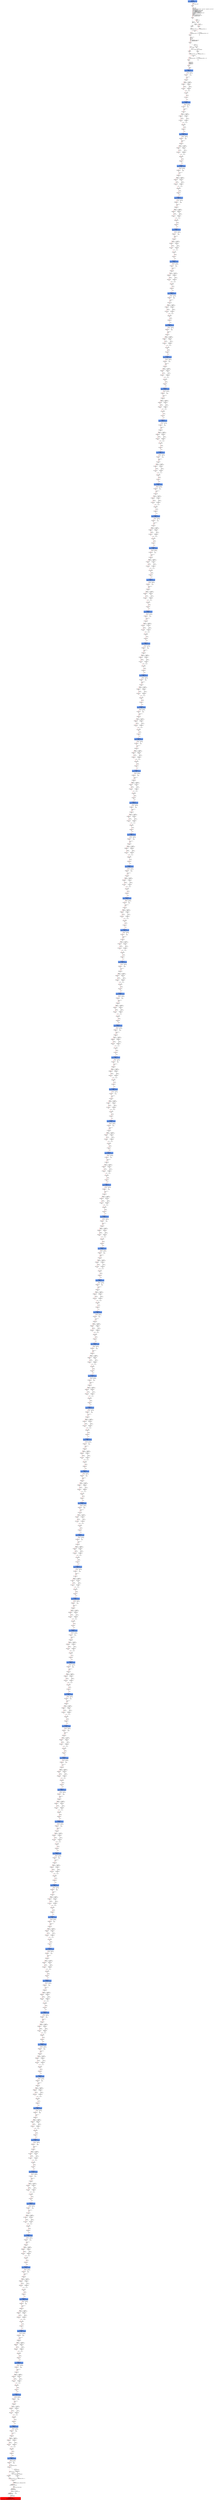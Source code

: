 digraph ARG {
node [style="filled" shape="box" color="white"]
0 [fillcolor="cornflowerblue" label="0 @ N20\nmain entry\nAbstractionState: ABS0: true\n" id="0"]
44 [label="44 @ N61\nmain\n" id="44"]
45 [label="45 @ N24\nmain\n" id="45"]
50 [label="50 @ N26\nmain\n" id="50"]
53 [label="53 @ N28\nmain\n" id="53"]
54 [label="54 @ N29\nmain\n" id="54"]
56 [label="56 @ N35\nmain\n" id="56"]
61 [label="61 @ N38\nmain\n" id="61"]
64 [label="64 @ N39\nmain\n" id="64"]
65 [label="65 @ N40\nmain\n" id="65"]
67 [label="67 @ N43\nmain\n" id="67"]
84744 [fillcolor="cornflowerblue" label="84744 @ N44\nmain\nAbstractionState: ABS5703\n" id="84744"]
84745 [label="84745 @ N45\nmain\n" id="84745"]
84764 [label="84764 @ N48\nmain\n" id="84764"]
84766 [label="84766 @ N50\nmain\n" id="84766"]
84767 [label="84767 @ N52\nmain\n" id="84767"]
84771 [label="84771 @ N49\nmain\n" id="84771"]
84772 [label="84772 @ N54\nmain\n" id="84772"]
84774 [fillcolor="cornflowerblue" label="84774 @ N44\nmain\nAbstractionState: ABS5705\n" id="84774"]
84775 [label="84775 @ N45\nmain\n" id="84775"]
84794 [label="84794 @ N48\nmain\n" id="84794"]
84796 [label="84796 @ N50\nmain\n" id="84796"]
84797 [label="84797 @ N52\nmain\n" id="84797"]
84801 [label="84801 @ N49\nmain\n" id="84801"]
84802 [label="84802 @ N54\nmain\n" id="84802"]
84804 [fillcolor="cornflowerblue" label="84804 @ N44\nmain\nAbstractionState: ABS5707\n" id="84804"]
84805 [label="84805 @ N45\nmain\n" id="84805"]
84824 [label="84824 @ N48\nmain\n" id="84824"]
84826 [label="84826 @ N50\nmain\n" id="84826"]
84827 [label="84827 @ N52\nmain\n" id="84827"]
84831 [label="84831 @ N49\nmain\n" id="84831"]
84832 [label="84832 @ N54\nmain\n" id="84832"]
84834 [fillcolor="cornflowerblue" label="84834 @ N44\nmain\nAbstractionState: ABS5709\n" id="84834"]
84835 [label="84835 @ N45\nmain\n" id="84835"]
84854 [label="84854 @ N48\nmain\n" id="84854"]
84856 [label="84856 @ N50\nmain\n" id="84856"]
84857 [label="84857 @ N52\nmain\n" id="84857"]
84861 [label="84861 @ N49\nmain\n" id="84861"]
84862 [label="84862 @ N54\nmain\n" id="84862"]
84864 [fillcolor="cornflowerblue" label="84864 @ N44\nmain\nAbstractionState: ABS5711\n" id="84864"]
84865 [label="84865 @ N45\nmain\n" id="84865"]
84884 [label="84884 @ N48\nmain\n" id="84884"]
84886 [label="84886 @ N50\nmain\n" id="84886"]
84887 [label="84887 @ N52\nmain\n" id="84887"]
84891 [label="84891 @ N49\nmain\n" id="84891"]
84892 [label="84892 @ N54\nmain\n" id="84892"]
84894 [fillcolor="cornflowerblue" label="84894 @ N44\nmain\nAbstractionState: ABS5713\n" id="84894"]
84895 [label="84895 @ N45\nmain\n" id="84895"]
84914 [label="84914 @ N48\nmain\n" id="84914"]
84916 [label="84916 @ N50\nmain\n" id="84916"]
84917 [label="84917 @ N52\nmain\n" id="84917"]
84921 [label="84921 @ N49\nmain\n" id="84921"]
84922 [label="84922 @ N54\nmain\n" id="84922"]
84924 [fillcolor="cornflowerblue" label="84924 @ N44\nmain\nAbstractionState: ABS5715\n" id="84924"]
84925 [label="84925 @ N45\nmain\n" id="84925"]
84944 [label="84944 @ N48\nmain\n" id="84944"]
84946 [label="84946 @ N50\nmain\n" id="84946"]
84947 [label="84947 @ N52\nmain\n" id="84947"]
84951 [label="84951 @ N49\nmain\n" id="84951"]
84952 [label="84952 @ N54\nmain\n" id="84952"]
84954 [fillcolor="cornflowerblue" label="84954 @ N44\nmain\nAbstractionState: ABS5717\n" id="84954"]
84955 [label="84955 @ N45\nmain\n" id="84955"]
84974 [label="84974 @ N48\nmain\n" id="84974"]
84976 [label="84976 @ N50\nmain\n" id="84976"]
84977 [label="84977 @ N52\nmain\n" id="84977"]
84981 [label="84981 @ N49\nmain\n" id="84981"]
84982 [label="84982 @ N54\nmain\n" id="84982"]
84984 [fillcolor="cornflowerblue" label="84984 @ N44\nmain\nAbstractionState: ABS5719\n" id="84984"]
84985 [label="84985 @ N45\nmain\n" id="84985"]
85004 [label="85004 @ N48\nmain\n" id="85004"]
85006 [label="85006 @ N50\nmain\n" id="85006"]
85007 [label="85007 @ N52\nmain\n" id="85007"]
85011 [label="85011 @ N49\nmain\n" id="85011"]
85012 [label="85012 @ N54\nmain\n" id="85012"]
85014 [fillcolor="cornflowerblue" label="85014 @ N44\nmain\nAbstractionState: ABS5721\n" id="85014"]
85015 [label="85015 @ N45\nmain\n" id="85015"]
85034 [label="85034 @ N48\nmain\n" id="85034"]
85036 [label="85036 @ N50\nmain\n" id="85036"]
85037 [label="85037 @ N52\nmain\n" id="85037"]
85041 [label="85041 @ N49\nmain\n" id="85041"]
85042 [label="85042 @ N54\nmain\n" id="85042"]
85044 [fillcolor="cornflowerblue" label="85044 @ N44\nmain\nAbstractionState: ABS5723\n" id="85044"]
85045 [label="85045 @ N45\nmain\n" id="85045"]
85064 [label="85064 @ N48\nmain\n" id="85064"]
85066 [label="85066 @ N50\nmain\n" id="85066"]
85067 [label="85067 @ N52\nmain\n" id="85067"]
85071 [label="85071 @ N49\nmain\n" id="85071"]
85072 [label="85072 @ N54\nmain\n" id="85072"]
85074 [fillcolor="cornflowerblue" label="85074 @ N44\nmain\nAbstractionState: ABS5725\n" id="85074"]
85075 [label="85075 @ N45\nmain\n" id="85075"]
85094 [label="85094 @ N48\nmain\n" id="85094"]
85096 [label="85096 @ N50\nmain\n" id="85096"]
85097 [label="85097 @ N52\nmain\n" id="85097"]
85101 [label="85101 @ N49\nmain\n" id="85101"]
85102 [label="85102 @ N54\nmain\n" id="85102"]
85104 [fillcolor="cornflowerblue" label="85104 @ N44\nmain\nAbstractionState: ABS5727\n" id="85104"]
85105 [label="85105 @ N45\nmain\n" id="85105"]
85124 [label="85124 @ N48\nmain\n" id="85124"]
85126 [label="85126 @ N50\nmain\n" id="85126"]
85127 [label="85127 @ N52\nmain\n" id="85127"]
85131 [label="85131 @ N49\nmain\n" id="85131"]
85132 [label="85132 @ N54\nmain\n" id="85132"]
85134 [fillcolor="cornflowerblue" label="85134 @ N44\nmain\nAbstractionState: ABS5729\n" id="85134"]
85135 [label="85135 @ N45\nmain\n" id="85135"]
85154 [label="85154 @ N48\nmain\n" id="85154"]
85156 [label="85156 @ N50\nmain\n" id="85156"]
85157 [label="85157 @ N52\nmain\n" id="85157"]
85161 [label="85161 @ N49\nmain\n" id="85161"]
85162 [label="85162 @ N54\nmain\n" id="85162"]
85164 [fillcolor="cornflowerblue" label="85164 @ N44\nmain\nAbstractionState: ABS5731\n" id="85164"]
85165 [label="85165 @ N45\nmain\n" id="85165"]
85184 [label="85184 @ N48\nmain\n" id="85184"]
85186 [label="85186 @ N50\nmain\n" id="85186"]
85187 [label="85187 @ N52\nmain\n" id="85187"]
85191 [label="85191 @ N49\nmain\n" id="85191"]
85192 [label="85192 @ N54\nmain\n" id="85192"]
85194 [fillcolor="cornflowerblue" label="85194 @ N44\nmain\nAbstractionState: ABS5733\n" id="85194"]
85195 [label="85195 @ N45\nmain\n" id="85195"]
85214 [label="85214 @ N48\nmain\n" id="85214"]
85216 [label="85216 @ N50\nmain\n" id="85216"]
85217 [label="85217 @ N52\nmain\n" id="85217"]
85221 [label="85221 @ N49\nmain\n" id="85221"]
85222 [label="85222 @ N54\nmain\n" id="85222"]
85224 [fillcolor="cornflowerblue" label="85224 @ N44\nmain\nAbstractionState: ABS5735\n" id="85224"]
85225 [label="85225 @ N45\nmain\n" id="85225"]
85244 [label="85244 @ N48\nmain\n" id="85244"]
85246 [label="85246 @ N50\nmain\n" id="85246"]
85247 [label="85247 @ N52\nmain\n" id="85247"]
85251 [label="85251 @ N49\nmain\n" id="85251"]
85252 [label="85252 @ N54\nmain\n" id="85252"]
85254 [fillcolor="cornflowerblue" label="85254 @ N44\nmain\nAbstractionState: ABS5737\n" id="85254"]
85255 [label="85255 @ N45\nmain\n" id="85255"]
85274 [label="85274 @ N48\nmain\n" id="85274"]
85276 [label="85276 @ N50\nmain\n" id="85276"]
85277 [label="85277 @ N52\nmain\n" id="85277"]
85281 [label="85281 @ N49\nmain\n" id="85281"]
85282 [label="85282 @ N54\nmain\n" id="85282"]
85284 [fillcolor="cornflowerblue" label="85284 @ N44\nmain\nAbstractionState: ABS5739\n" id="85284"]
85285 [label="85285 @ N45\nmain\n" id="85285"]
85304 [label="85304 @ N48\nmain\n" id="85304"]
85306 [label="85306 @ N50\nmain\n" id="85306"]
85307 [label="85307 @ N52\nmain\n" id="85307"]
85311 [label="85311 @ N49\nmain\n" id="85311"]
85312 [label="85312 @ N54\nmain\n" id="85312"]
85314 [fillcolor="cornflowerblue" label="85314 @ N44\nmain\nAbstractionState: ABS5741\n" id="85314"]
85315 [label="85315 @ N45\nmain\n" id="85315"]
85334 [label="85334 @ N48\nmain\n" id="85334"]
85336 [label="85336 @ N50\nmain\n" id="85336"]
85337 [label="85337 @ N52\nmain\n" id="85337"]
85341 [label="85341 @ N49\nmain\n" id="85341"]
85342 [label="85342 @ N54\nmain\n" id="85342"]
85344 [fillcolor="cornflowerblue" label="85344 @ N44\nmain\nAbstractionState: ABS5743\n" id="85344"]
85345 [label="85345 @ N45\nmain\n" id="85345"]
85364 [label="85364 @ N48\nmain\n" id="85364"]
85366 [label="85366 @ N50\nmain\n" id="85366"]
85367 [label="85367 @ N52\nmain\n" id="85367"]
85371 [label="85371 @ N49\nmain\n" id="85371"]
85372 [label="85372 @ N54\nmain\n" id="85372"]
85374 [fillcolor="cornflowerblue" label="85374 @ N44\nmain\nAbstractionState: ABS5745\n" id="85374"]
85375 [label="85375 @ N45\nmain\n" id="85375"]
85394 [label="85394 @ N48\nmain\n" id="85394"]
85396 [label="85396 @ N50\nmain\n" id="85396"]
85397 [label="85397 @ N52\nmain\n" id="85397"]
85401 [label="85401 @ N49\nmain\n" id="85401"]
85402 [label="85402 @ N54\nmain\n" id="85402"]
85404 [fillcolor="cornflowerblue" label="85404 @ N44\nmain\nAbstractionState: ABS5747\n" id="85404"]
85405 [label="85405 @ N45\nmain\n" id="85405"]
85424 [label="85424 @ N48\nmain\n" id="85424"]
85426 [label="85426 @ N50\nmain\n" id="85426"]
85427 [label="85427 @ N52\nmain\n" id="85427"]
85431 [label="85431 @ N49\nmain\n" id="85431"]
85432 [label="85432 @ N54\nmain\n" id="85432"]
85434 [fillcolor="cornflowerblue" label="85434 @ N44\nmain\nAbstractionState: ABS5749\n" id="85434"]
85435 [label="85435 @ N45\nmain\n" id="85435"]
85454 [label="85454 @ N48\nmain\n" id="85454"]
85456 [label="85456 @ N50\nmain\n" id="85456"]
85457 [label="85457 @ N52\nmain\n" id="85457"]
85461 [label="85461 @ N49\nmain\n" id="85461"]
85462 [label="85462 @ N54\nmain\n" id="85462"]
85464 [fillcolor="cornflowerblue" label="85464 @ N44\nmain\nAbstractionState: ABS5751\n" id="85464"]
85465 [label="85465 @ N45\nmain\n" id="85465"]
85484 [label="85484 @ N48\nmain\n" id="85484"]
85486 [label="85486 @ N50\nmain\n" id="85486"]
85487 [label="85487 @ N52\nmain\n" id="85487"]
85491 [label="85491 @ N49\nmain\n" id="85491"]
85492 [label="85492 @ N54\nmain\n" id="85492"]
85494 [fillcolor="cornflowerblue" label="85494 @ N44\nmain\nAbstractionState: ABS5753\n" id="85494"]
85495 [label="85495 @ N45\nmain\n" id="85495"]
85514 [label="85514 @ N48\nmain\n" id="85514"]
85516 [label="85516 @ N50\nmain\n" id="85516"]
85517 [label="85517 @ N52\nmain\n" id="85517"]
85521 [label="85521 @ N49\nmain\n" id="85521"]
85522 [label="85522 @ N54\nmain\n" id="85522"]
85524 [fillcolor="cornflowerblue" label="85524 @ N44\nmain\nAbstractionState: ABS5755\n" id="85524"]
85525 [label="85525 @ N45\nmain\n" id="85525"]
85544 [label="85544 @ N48\nmain\n" id="85544"]
85546 [label="85546 @ N50\nmain\n" id="85546"]
85547 [label="85547 @ N52\nmain\n" id="85547"]
85551 [label="85551 @ N49\nmain\n" id="85551"]
85552 [label="85552 @ N54\nmain\n" id="85552"]
85554 [fillcolor="cornflowerblue" label="85554 @ N44\nmain\nAbstractionState: ABS5757\n" id="85554"]
85555 [label="85555 @ N45\nmain\n" id="85555"]
85574 [label="85574 @ N48\nmain\n" id="85574"]
85576 [label="85576 @ N50\nmain\n" id="85576"]
85577 [label="85577 @ N52\nmain\n" id="85577"]
85581 [label="85581 @ N49\nmain\n" id="85581"]
85582 [label="85582 @ N54\nmain\n" id="85582"]
85584 [fillcolor="cornflowerblue" label="85584 @ N44\nmain\nAbstractionState: ABS5759\n" id="85584"]
85585 [label="85585 @ N45\nmain\n" id="85585"]
85604 [label="85604 @ N48\nmain\n" id="85604"]
85606 [label="85606 @ N50\nmain\n" id="85606"]
85607 [label="85607 @ N52\nmain\n" id="85607"]
85611 [label="85611 @ N49\nmain\n" id="85611"]
85612 [label="85612 @ N54\nmain\n" id="85612"]
85614 [fillcolor="cornflowerblue" label="85614 @ N44\nmain\nAbstractionState: ABS5761\n" id="85614"]
85615 [label="85615 @ N45\nmain\n" id="85615"]
85634 [label="85634 @ N48\nmain\n" id="85634"]
85636 [label="85636 @ N50\nmain\n" id="85636"]
85637 [label="85637 @ N52\nmain\n" id="85637"]
85641 [label="85641 @ N49\nmain\n" id="85641"]
85642 [label="85642 @ N54\nmain\n" id="85642"]
85644 [fillcolor="cornflowerblue" label="85644 @ N44\nmain\nAbstractionState: ABS5763\n" id="85644"]
85645 [label="85645 @ N45\nmain\n" id="85645"]
85664 [label="85664 @ N48\nmain\n" id="85664"]
85666 [label="85666 @ N50\nmain\n" id="85666"]
85667 [label="85667 @ N52\nmain\n" id="85667"]
85671 [label="85671 @ N49\nmain\n" id="85671"]
85672 [label="85672 @ N54\nmain\n" id="85672"]
85674 [fillcolor="cornflowerblue" label="85674 @ N44\nmain\nAbstractionState: ABS5765\n" id="85674"]
85675 [label="85675 @ N45\nmain\n" id="85675"]
85694 [label="85694 @ N48\nmain\n" id="85694"]
85696 [label="85696 @ N50\nmain\n" id="85696"]
85697 [label="85697 @ N52\nmain\n" id="85697"]
85701 [label="85701 @ N49\nmain\n" id="85701"]
85702 [label="85702 @ N54\nmain\n" id="85702"]
85704 [fillcolor="cornflowerblue" label="85704 @ N44\nmain\nAbstractionState: ABS5767\n" id="85704"]
85705 [label="85705 @ N45\nmain\n" id="85705"]
85724 [label="85724 @ N48\nmain\n" id="85724"]
85726 [label="85726 @ N50\nmain\n" id="85726"]
85727 [label="85727 @ N52\nmain\n" id="85727"]
85731 [label="85731 @ N49\nmain\n" id="85731"]
85732 [label="85732 @ N54\nmain\n" id="85732"]
85734 [fillcolor="cornflowerblue" label="85734 @ N44\nmain\nAbstractionState: ABS5769\n" id="85734"]
85735 [label="85735 @ N45\nmain\n" id="85735"]
85754 [label="85754 @ N48\nmain\n" id="85754"]
85756 [label="85756 @ N50\nmain\n" id="85756"]
85757 [label="85757 @ N52\nmain\n" id="85757"]
85761 [label="85761 @ N49\nmain\n" id="85761"]
85762 [label="85762 @ N54\nmain\n" id="85762"]
85764 [fillcolor="cornflowerblue" label="85764 @ N44\nmain\nAbstractionState: ABS5771\n" id="85764"]
85765 [label="85765 @ N45\nmain\n" id="85765"]
85784 [label="85784 @ N48\nmain\n" id="85784"]
85786 [label="85786 @ N50\nmain\n" id="85786"]
85787 [label="85787 @ N52\nmain\n" id="85787"]
85791 [label="85791 @ N49\nmain\n" id="85791"]
85792 [label="85792 @ N54\nmain\n" id="85792"]
85794 [fillcolor="cornflowerblue" label="85794 @ N44\nmain\nAbstractionState: ABS5773\n" id="85794"]
85795 [label="85795 @ N45\nmain\n" id="85795"]
85814 [label="85814 @ N48\nmain\n" id="85814"]
85816 [label="85816 @ N50\nmain\n" id="85816"]
85817 [label="85817 @ N52\nmain\n" id="85817"]
85821 [label="85821 @ N49\nmain\n" id="85821"]
85822 [label="85822 @ N54\nmain\n" id="85822"]
85824 [fillcolor="cornflowerblue" label="85824 @ N44\nmain\nAbstractionState: ABS5775\n" id="85824"]
85825 [label="85825 @ N45\nmain\n" id="85825"]
85844 [label="85844 @ N48\nmain\n" id="85844"]
85846 [label="85846 @ N50\nmain\n" id="85846"]
85847 [label="85847 @ N52\nmain\n" id="85847"]
85851 [label="85851 @ N49\nmain\n" id="85851"]
85852 [label="85852 @ N54\nmain\n" id="85852"]
85854 [fillcolor="cornflowerblue" label="85854 @ N44\nmain\nAbstractionState: ABS5777\n" id="85854"]
85855 [label="85855 @ N45\nmain\n" id="85855"]
85874 [label="85874 @ N48\nmain\n" id="85874"]
85876 [label="85876 @ N50\nmain\n" id="85876"]
85877 [label="85877 @ N52\nmain\n" id="85877"]
85881 [label="85881 @ N49\nmain\n" id="85881"]
85882 [label="85882 @ N54\nmain\n" id="85882"]
85884 [fillcolor="cornflowerblue" label="85884 @ N44\nmain\nAbstractionState: ABS5779\n" id="85884"]
85885 [label="85885 @ N45\nmain\n" id="85885"]
85904 [label="85904 @ N48\nmain\n" id="85904"]
85906 [label="85906 @ N50\nmain\n" id="85906"]
85907 [label="85907 @ N52\nmain\n" id="85907"]
85911 [label="85911 @ N49\nmain\n" id="85911"]
85912 [label="85912 @ N54\nmain\n" id="85912"]
85914 [fillcolor="cornflowerblue" label="85914 @ N44\nmain\nAbstractionState: ABS5781\n" id="85914"]
85915 [label="85915 @ N45\nmain\n" id="85915"]
85934 [label="85934 @ N48\nmain\n" id="85934"]
85936 [label="85936 @ N50\nmain\n" id="85936"]
85937 [label="85937 @ N52\nmain\n" id="85937"]
85941 [label="85941 @ N49\nmain\n" id="85941"]
85942 [label="85942 @ N54\nmain\n" id="85942"]
85944 [fillcolor="cornflowerblue" label="85944 @ N44\nmain\nAbstractionState: ABS5783\n" id="85944"]
85945 [label="85945 @ N45\nmain\n" id="85945"]
85964 [label="85964 @ N48\nmain\n" id="85964"]
85966 [label="85966 @ N50\nmain\n" id="85966"]
85967 [label="85967 @ N52\nmain\n" id="85967"]
85971 [label="85971 @ N49\nmain\n" id="85971"]
85972 [label="85972 @ N54\nmain\n" id="85972"]
85974 [fillcolor="cornflowerblue" label="85974 @ N44\nmain\nAbstractionState: ABS5785\n" id="85974"]
85975 [label="85975 @ N45\nmain\n" id="85975"]
85994 [label="85994 @ N48\nmain\n" id="85994"]
85996 [label="85996 @ N50\nmain\n" id="85996"]
85997 [label="85997 @ N52\nmain\n" id="85997"]
86001 [label="86001 @ N49\nmain\n" id="86001"]
86002 [label="86002 @ N54\nmain\n" id="86002"]
86004 [fillcolor="cornflowerblue" label="86004 @ N44\nmain\nAbstractionState: ABS5787\n" id="86004"]
86005 [label="86005 @ N45\nmain\n" id="86005"]
86024 [label="86024 @ N48\nmain\n" id="86024"]
86026 [label="86026 @ N50\nmain\n" id="86026"]
86027 [label="86027 @ N52\nmain\n" id="86027"]
86031 [label="86031 @ N49\nmain\n" id="86031"]
86032 [label="86032 @ N54\nmain\n" id="86032"]
86034 [fillcolor="cornflowerblue" label="86034 @ N44\nmain\nAbstractionState: ABS5789\n" id="86034"]
86035 [label="86035 @ N45\nmain\n" id="86035"]
86054 [label="86054 @ N48\nmain\n" id="86054"]
86056 [label="86056 @ N50\nmain\n" id="86056"]
86057 [label="86057 @ N52\nmain\n" id="86057"]
86061 [label="86061 @ N49\nmain\n" id="86061"]
86062 [label="86062 @ N54\nmain\n" id="86062"]
86064 [fillcolor="cornflowerblue" label="86064 @ N44\nmain\nAbstractionState: ABS5791\n" id="86064"]
86065 [label="86065 @ N45\nmain\n" id="86065"]
86084 [label="86084 @ N48\nmain\n" id="86084"]
86086 [label="86086 @ N50\nmain\n" id="86086"]
86087 [label="86087 @ N52\nmain\n" id="86087"]
86091 [label="86091 @ N49\nmain\n" id="86091"]
86092 [label="86092 @ N54\nmain\n" id="86092"]
86094 [fillcolor="cornflowerblue" label="86094 @ N44\nmain\nAbstractionState: ABS5793\n" id="86094"]
86095 [label="86095 @ N45\nmain\n" id="86095"]
86114 [label="86114 @ N48\nmain\n" id="86114"]
86116 [label="86116 @ N50\nmain\n" id="86116"]
86117 [label="86117 @ N52\nmain\n" id="86117"]
86121 [label="86121 @ N49\nmain\n" id="86121"]
86122 [label="86122 @ N54\nmain\n" id="86122"]
86124 [fillcolor="cornflowerblue" label="86124 @ N44\nmain\nAbstractionState: ABS5795\n" id="86124"]
86125 [label="86125 @ N45\nmain\n" id="86125"]
86144 [label="86144 @ N48\nmain\n" id="86144"]
86146 [label="86146 @ N50\nmain\n" id="86146"]
86147 [label="86147 @ N52\nmain\n" id="86147"]
86151 [label="86151 @ N49\nmain\n" id="86151"]
86152 [label="86152 @ N54\nmain\n" id="86152"]
86154 [fillcolor="cornflowerblue" label="86154 @ N44\nmain\nAbstractionState: ABS5797\n" id="86154"]
86155 [label="86155 @ N45\nmain\n" id="86155"]
86174 [label="86174 @ N48\nmain\n" id="86174"]
86176 [label="86176 @ N50\nmain\n" id="86176"]
86177 [label="86177 @ N52\nmain\n" id="86177"]
86181 [label="86181 @ N49\nmain\n" id="86181"]
86182 [label="86182 @ N54\nmain\n" id="86182"]
86184 [fillcolor="cornflowerblue" label="86184 @ N44\nmain\nAbstractionState: ABS5799\n" id="86184"]
86185 [label="86185 @ N45\nmain\n" id="86185"]
86204 [label="86204 @ N48\nmain\n" id="86204"]
86206 [label="86206 @ N50\nmain\n" id="86206"]
86207 [label="86207 @ N52\nmain\n" id="86207"]
86211 [label="86211 @ N49\nmain\n" id="86211"]
86212 [label="86212 @ N54\nmain\n" id="86212"]
86214 [fillcolor="cornflowerblue" label="86214 @ N44\nmain\nAbstractionState: ABS5801\n" id="86214"]
86215 [label="86215 @ N45\nmain\n" id="86215"]
86234 [label="86234 @ N48\nmain\n" id="86234"]
86236 [label="86236 @ N50\nmain\n" id="86236"]
86237 [label="86237 @ N52\nmain\n" id="86237"]
86241 [label="86241 @ N49\nmain\n" id="86241"]
86242 [label="86242 @ N54\nmain\n" id="86242"]
86244 [fillcolor="cornflowerblue" label="86244 @ N44\nmain\nAbstractionState: ABS5803\n" id="86244"]
86245 [label="86245 @ N45\nmain\n" id="86245"]
86264 [label="86264 @ N48\nmain\n" id="86264"]
86266 [label="86266 @ N50\nmain\n" id="86266"]
86267 [label="86267 @ N52\nmain\n" id="86267"]
86271 [label="86271 @ N49\nmain\n" id="86271"]
86272 [label="86272 @ N54\nmain\n" id="86272"]
86274 [fillcolor="cornflowerblue" label="86274 @ N44\nmain\nAbstractionState: ABS5805\n" id="86274"]
86275 [label="86275 @ N45\nmain\n" id="86275"]
86294 [label="86294 @ N48\nmain\n" id="86294"]
86296 [label="86296 @ N50\nmain\n" id="86296"]
86297 [label="86297 @ N52\nmain\n" id="86297"]
86301 [label="86301 @ N49\nmain\n" id="86301"]
86302 [label="86302 @ N54\nmain\n" id="86302"]
86304 [fillcolor="cornflowerblue" label="86304 @ N44\nmain\nAbstractionState: ABS5807\n" id="86304"]
86305 [label="86305 @ N45\nmain\n" id="86305"]
86324 [label="86324 @ N48\nmain\n" id="86324"]
86326 [label="86326 @ N50\nmain\n" id="86326"]
86327 [label="86327 @ N52\nmain\n" id="86327"]
86331 [label="86331 @ N49\nmain\n" id="86331"]
86332 [label="86332 @ N54\nmain\n" id="86332"]
86334 [fillcolor="cornflowerblue" label="86334 @ N44\nmain\nAbstractionState: ABS5809\n" id="86334"]
86335 [label="86335 @ N45\nmain\n" id="86335"]
86354 [label="86354 @ N48\nmain\n" id="86354"]
86356 [label="86356 @ N50\nmain\n" id="86356"]
86357 [label="86357 @ N52\nmain\n" id="86357"]
86361 [label="86361 @ N49\nmain\n" id="86361"]
86362 [label="86362 @ N54\nmain\n" id="86362"]
86364 [fillcolor="cornflowerblue" label="86364 @ N44\nmain\nAbstractionState: ABS5811\n" id="86364"]
86365 [label="86365 @ N45\nmain\n" id="86365"]
86384 [label="86384 @ N48\nmain\n" id="86384"]
86386 [label="86386 @ N50\nmain\n" id="86386"]
86387 [label="86387 @ N52\nmain\n" id="86387"]
86391 [label="86391 @ N49\nmain\n" id="86391"]
86392 [label="86392 @ N54\nmain\n" id="86392"]
86394 [fillcolor="cornflowerblue" label="86394 @ N44\nmain\nAbstractionState: ABS5813\n" id="86394"]
86395 [label="86395 @ N45\nmain\n" id="86395"]
86414 [label="86414 @ N48\nmain\n" id="86414"]
86416 [label="86416 @ N50\nmain\n" id="86416"]
86417 [label="86417 @ N52\nmain\n" id="86417"]
86421 [label="86421 @ N49\nmain\n" id="86421"]
86422 [label="86422 @ N54\nmain\n" id="86422"]
86424 [fillcolor="cornflowerblue" label="86424 @ N44\nmain\nAbstractionState: ABS5815\n" id="86424"]
86425 [label="86425 @ N45\nmain\n" id="86425"]
86444 [label="86444 @ N48\nmain\n" id="86444"]
86446 [label="86446 @ N50\nmain\n" id="86446"]
86447 [label="86447 @ N52\nmain\n" id="86447"]
86451 [label="86451 @ N49\nmain\n" id="86451"]
86452 [label="86452 @ N54\nmain\n" id="86452"]
86454 [fillcolor="cornflowerblue" label="86454 @ N44\nmain\nAbstractionState: ABS5817\n" id="86454"]
86455 [label="86455 @ N45\nmain\n" id="86455"]
86474 [label="86474 @ N48\nmain\n" id="86474"]
86476 [label="86476 @ N50\nmain\n" id="86476"]
86477 [label="86477 @ N52\nmain\n" id="86477"]
86481 [label="86481 @ N49\nmain\n" id="86481"]
86482 [label="86482 @ N54\nmain\n" id="86482"]
86484 [fillcolor="cornflowerblue" label="86484 @ N44\nmain\nAbstractionState: ABS5819\n" id="86484"]
86485 [label="86485 @ N45\nmain\n" id="86485"]
86504 [label="86504 @ N48\nmain\n" id="86504"]
86506 [label="86506 @ N50\nmain\n" id="86506"]
86507 [label="86507 @ N52\nmain\n" id="86507"]
86511 [label="86511 @ N49\nmain\n" id="86511"]
86512 [label="86512 @ N54\nmain\n" id="86512"]
86514 [fillcolor="cornflowerblue" label="86514 @ N44\nmain\nAbstractionState: ABS5821\n" id="86514"]
86515 [label="86515 @ N45\nmain\n" id="86515"]
86534 [label="86534 @ N48\nmain\n" id="86534"]
86536 [label="86536 @ N50\nmain\n" id="86536"]
86537 [label="86537 @ N52\nmain\n" id="86537"]
86541 [label="86541 @ N49\nmain\n" id="86541"]
86542 [label="86542 @ N54\nmain\n" id="86542"]
86544 [fillcolor="cornflowerblue" label="86544 @ N44\nmain\nAbstractionState: ABS5823\n" id="86544"]
86545 [label="86545 @ N45\nmain\n" id="86545"]
86564 [label="86564 @ N48\nmain\n" id="86564"]
86566 [label="86566 @ N50\nmain\n" id="86566"]
86567 [label="86567 @ N52\nmain\n" id="86567"]
86571 [label="86571 @ N49\nmain\n" id="86571"]
86572 [label="86572 @ N54\nmain\n" id="86572"]
86574 [fillcolor="cornflowerblue" label="86574 @ N44\nmain\nAbstractionState: ABS5825\n" id="86574"]
86575 [label="86575 @ N45\nmain\n" id="86575"]
86594 [label="86594 @ N48\nmain\n" id="86594"]
86596 [label="86596 @ N50\nmain\n" id="86596"]
86597 [label="86597 @ N52\nmain\n" id="86597"]
86601 [label="86601 @ N49\nmain\n" id="86601"]
86602 [label="86602 @ N54\nmain\n" id="86602"]
86604 [fillcolor="cornflowerblue" label="86604 @ N44\nmain\nAbstractionState: ABS5827\n" id="86604"]
86605 [label="86605 @ N45\nmain\n" id="86605"]
86624 [label="86624 @ N48\nmain\n" id="86624"]
86626 [label="86626 @ N50\nmain\n" id="86626"]
86627 [label="86627 @ N52\nmain\n" id="86627"]
86631 [label="86631 @ N49\nmain\n" id="86631"]
86632 [label="86632 @ N54\nmain\n" id="86632"]
86634 [fillcolor="cornflowerblue" label="86634 @ N44\nmain\nAbstractionState: ABS5829\n" id="86634"]
86635 [label="86635 @ N45\nmain\n" id="86635"]
86654 [label="86654 @ N48\nmain\n" id="86654"]
86656 [label="86656 @ N50\nmain\n" id="86656"]
86657 [label="86657 @ N52\nmain\n" id="86657"]
86661 [label="86661 @ N49\nmain\n" id="86661"]
86662 [label="86662 @ N54\nmain\n" id="86662"]
86664 [fillcolor="cornflowerblue" label="86664 @ N44\nmain\nAbstractionState: ABS5831\n" id="86664"]
86665 [label="86665 @ N45\nmain\n" id="86665"]
86684 [label="86684 @ N48\nmain\n" id="86684"]
86686 [label="86686 @ N50\nmain\n" id="86686"]
86687 [label="86687 @ N52\nmain\n" id="86687"]
86691 [label="86691 @ N49\nmain\n" id="86691"]
86692 [label="86692 @ N54\nmain\n" id="86692"]
86694 [fillcolor="cornflowerblue" label="86694 @ N44\nmain\nAbstractionState: ABS5833\n" id="86694"]
86695 [label="86695 @ N45\nmain\n" id="86695"]
86714 [label="86714 @ N48\nmain\n" id="86714"]
86716 [label="86716 @ N50\nmain\n" id="86716"]
86717 [label="86717 @ N52\nmain\n" id="86717"]
86721 [label="86721 @ N49\nmain\n" id="86721"]
86722 [label="86722 @ N54\nmain\n" id="86722"]
86724 [fillcolor="cornflowerblue" label="86724 @ N44\nmain\nAbstractionState: ABS5835\n" id="86724"]
86725 [label="86725 @ N45\nmain\n" id="86725"]
86744 [label="86744 @ N48\nmain\n" id="86744"]
86746 [label="86746 @ N50\nmain\n" id="86746"]
86747 [label="86747 @ N52\nmain\n" id="86747"]
86751 [label="86751 @ N49\nmain\n" id="86751"]
86752 [label="86752 @ N54\nmain\n" id="86752"]
86754 [fillcolor="cornflowerblue" label="86754 @ N44\nmain\nAbstractionState: ABS5837\n" id="86754"]
86755 [label="86755 @ N45\nmain\n" id="86755"]
86774 [label="86774 @ N48\nmain\n" id="86774"]
86776 [label="86776 @ N50\nmain\n" id="86776"]
86777 [label="86777 @ N52\nmain\n" id="86777"]
86781 [label="86781 @ N49\nmain\n" id="86781"]
86782 [label="86782 @ N54\nmain\n" id="86782"]
86784 [fillcolor="cornflowerblue" label="86784 @ N44\nmain\nAbstractionState: ABS5839\n" id="86784"]
86785 [label="86785 @ N45\nmain\n" id="86785"]
86804 [label="86804 @ N48\nmain\n" id="86804"]
86806 [label="86806 @ N50\nmain\n" id="86806"]
86807 [label="86807 @ N52\nmain\n" id="86807"]
86811 [label="86811 @ N49\nmain\n" id="86811"]
86812 [label="86812 @ N54\nmain\n" id="86812"]
86814 [fillcolor="cornflowerblue" label="86814 @ N44\nmain\nAbstractionState: ABS5841\n" id="86814"]
86815 [label="86815 @ N45\nmain\n" id="86815"]
86834 [label="86834 @ N48\nmain\n" id="86834"]
86836 [label="86836 @ N50\nmain\n" id="86836"]
86837 [label="86837 @ N52\nmain\n" id="86837"]
86841 [label="86841 @ N49\nmain\n" id="86841"]
86842 [label="86842 @ N54\nmain\n" id="86842"]
86844 [fillcolor="cornflowerblue" label="86844 @ N44\nmain\nAbstractionState: ABS5843\n" id="86844"]
86845 [label="86845 @ N45\nmain\n" id="86845"]
86864 [label="86864 @ N48\nmain\n" id="86864"]
86866 [label="86866 @ N50\nmain\n" id="86866"]
86867 [label="86867 @ N52\nmain\n" id="86867"]
86871 [label="86871 @ N49\nmain\n" id="86871"]
86872 [label="86872 @ N54\nmain\n" id="86872"]
86874 [fillcolor="cornflowerblue" label="86874 @ N44\nmain\nAbstractionState: ABS5845\n" id="86874"]
86875 [label="86875 @ N45\nmain\n" id="86875"]
86894 [label="86894 @ N48\nmain\n" id="86894"]
86896 [label="86896 @ N50\nmain\n" id="86896"]
86897 [label="86897 @ N52\nmain\n" id="86897"]
86901 [label="86901 @ N49\nmain\n" id="86901"]
86902 [label="86902 @ N54\nmain\n" id="86902"]
86904 [fillcolor="cornflowerblue" label="86904 @ N44\nmain\nAbstractionState: ABS5847\n" id="86904"]
86905 [label="86905 @ N45\nmain\n" id="86905"]
86924 [label="86924 @ N48\nmain\n" id="86924"]
86926 [label="86926 @ N50\nmain\n" id="86926"]
86927 [label="86927 @ N52\nmain\n" id="86927"]
86931 [label="86931 @ N49\nmain\n" id="86931"]
86932 [label="86932 @ N54\nmain\n" id="86932"]
86934 [fillcolor="cornflowerblue" label="86934 @ N44\nmain\nAbstractionState: ABS5849\n" id="86934"]
86935 [label="86935 @ N45\nmain\n" id="86935"]
86954 [label="86954 @ N48\nmain\n" id="86954"]
86956 [label="86956 @ N50\nmain\n" id="86956"]
86957 [label="86957 @ N52\nmain\n" id="86957"]
86961 [label="86961 @ N49\nmain\n" id="86961"]
86962 [label="86962 @ N54\nmain\n" id="86962"]
86964 [fillcolor="cornflowerblue" label="86964 @ N44\nmain\nAbstractionState: ABS5851\n" id="86964"]
86965 [label="86965 @ N45\nmain\n" id="86965"]
86984 [label="86984 @ N48\nmain\n" id="86984"]
86986 [label="86986 @ N50\nmain\n" id="86986"]
86987 [label="86987 @ N52\nmain\n" id="86987"]
86991 [label="86991 @ N49\nmain\n" id="86991"]
86992 [label="86992 @ N54\nmain\n" id="86992"]
86994 [fillcolor="cornflowerblue" label="86994 @ N44\nmain\nAbstractionState: ABS5853\n" id="86994"]
86996 [label="86996 @ N46\nmain\n" id="86996"]
86997 [label="86997 @ N55\nmain\n" id="86997"]
87002 [label="87002 @ N58\nmain\n" id="87002"]
87005 [label="87005 @ N59\nmain\n" id="87005"]
87006 [label="87006 @ N11\n__VERIFIER_assert entry\n" id="87006"]
87007 [label="87007 @ N12\n__VERIFIER_assert\n" id="87007"]
87008 [label="87008 @ N14\n__VERIFIER_assert\n" id="87008"]
87011 [fillcolor="red" label="87011 @ N15\n__VERIFIER_assert\nAbstractionState: ABS5854\n AutomatonState: ErrorLabelAutomaton: _predefinedState_ERROR\n" id="87011"]
86998 [label="86998 @ N56\nmain\n" id="86998"]
87000 [label="87000 @ N57\nmain\n" id="87000"]
86985 [label="86985 @ N51\nmain\n" id="86985"]
86989 [label="86989 @ N53\nmain\n" id="86989"]
86955 [label="86955 @ N51\nmain\n" id="86955"]
86959 [label="86959 @ N53\nmain\n" id="86959"]
86925 [label="86925 @ N51\nmain\n" id="86925"]
86929 [label="86929 @ N53\nmain\n" id="86929"]
86895 [label="86895 @ N51\nmain\n" id="86895"]
86899 [label="86899 @ N53\nmain\n" id="86899"]
86865 [label="86865 @ N51\nmain\n" id="86865"]
86869 [label="86869 @ N53\nmain\n" id="86869"]
86835 [label="86835 @ N51\nmain\n" id="86835"]
86839 [label="86839 @ N53\nmain\n" id="86839"]
86805 [label="86805 @ N51\nmain\n" id="86805"]
86809 [label="86809 @ N53\nmain\n" id="86809"]
86775 [label="86775 @ N51\nmain\n" id="86775"]
86779 [label="86779 @ N53\nmain\n" id="86779"]
86745 [label="86745 @ N51\nmain\n" id="86745"]
86749 [label="86749 @ N53\nmain\n" id="86749"]
86715 [label="86715 @ N51\nmain\n" id="86715"]
86719 [label="86719 @ N53\nmain\n" id="86719"]
86685 [label="86685 @ N51\nmain\n" id="86685"]
86689 [label="86689 @ N53\nmain\n" id="86689"]
86655 [label="86655 @ N51\nmain\n" id="86655"]
86659 [label="86659 @ N53\nmain\n" id="86659"]
86625 [label="86625 @ N51\nmain\n" id="86625"]
86629 [label="86629 @ N53\nmain\n" id="86629"]
86595 [label="86595 @ N51\nmain\n" id="86595"]
86599 [label="86599 @ N53\nmain\n" id="86599"]
86565 [label="86565 @ N51\nmain\n" id="86565"]
86569 [label="86569 @ N53\nmain\n" id="86569"]
86535 [label="86535 @ N51\nmain\n" id="86535"]
86539 [label="86539 @ N53\nmain\n" id="86539"]
86505 [label="86505 @ N51\nmain\n" id="86505"]
86509 [label="86509 @ N53\nmain\n" id="86509"]
86475 [label="86475 @ N51\nmain\n" id="86475"]
86479 [label="86479 @ N53\nmain\n" id="86479"]
86445 [label="86445 @ N51\nmain\n" id="86445"]
86449 [label="86449 @ N53\nmain\n" id="86449"]
86415 [label="86415 @ N51\nmain\n" id="86415"]
86419 [label="86419 @ N53\nmain\n" id="86419"]
86385 [label="86385 @ N51\nmain\n" id="86385"]
86389 [label="86389 @ N53\nmain\n" id="86389"]
86355 [label="86355 @ N51\nmain\n" id="86355"]
86359 [label="86359 @ N53\nmain\n" id="86359"]
86325 [label="86325 @ N51\nmain\n" id="86325"]
86329 [label="86329 @ N53\nmain\n" id="86329"]
86295 [label="86295 @ N51\nmain\n" id="86295"]
86299 [label="86299 @ N53\nmain\n" id="86299"]
86265 [label="86265 @ N51\nmain\n" id="86265"]
86269 [label="86269 @ N53\nmain\n" id="86269"]
86235 [label="86235 @ N51\nmain\n" id="86235"]
86239 [label="86239 @ N53\nmain\n" id="86239"]
86205 [label="86205 @ N51\nmain\n" id="86205"]
86209 [label="86209 @ N53\nmain\n" id="86209"]
86175 [label="86175 @ N51\nmain\n" id="86175"]
86179 [label="86179 @ N53\nmain\n" id="86179"]
86145 [label="86145 @ N51\nmain\n" id="86145"]
86149 [label="86149 @ N53\nmain\n" id="86149"]
86115 [label="86115 @ N51\nmain\n" id="86115"]
86119 [label="86119 @ N53\nmain\n" id="86119"]
86085 [label="86085 @ N51\nmain\n" id="86085"]
86089 [label="86089 @ N53\nmain\n" id="86089"]
86055 [label="86055 @ N51\nmain\n" id="86055"]
86059 [label="86059 @ N53\nmain\n" id="86059"]
86025 [label="86025 @ N51\nmain\n" id="86025"]
86029 [label="86029 @ N53\nmain\n" id="86029"]
85995 [label="85995 @ N51\nmain\n" id="85995"]
85999 [label="85999 @ N53\nmain\n" id="85999"]
85965 [label="85965 @ N51\nmain\n" id="85965"]
85969 [label="85969 @ N53\nmain\n" id="85969"]
85935 [label="85935 @ N51\nmain\n" id="85935"]
85939 [label="85939 @ N53\nmain\n" id="85939"]
85905 [label="85905 @ N51\nmain\n" id="85905"]
85909 [label="85909 @ N53\nmain\n" id="85909"]
85875 [label="85875 @ N51\nmain\n" id="85875"]
85879 [label="85879 @ N53\nmain\n" id="85879"]
85845 [label="85845 @ N51\nmain\n" id="85845"]
85849 [label="85849 @ N53\nmain\n" id="85849"]
85815 [label="85815 @ N51\nmain\n" id="85815"]
85819 [label="85819 @ N53\nmain\n" id="85819"]
85785 [label="85785 @ N51\nmain\n" id="85785"]
85789 [label="85789 @ N53\nmain\n" id="85789"]
85755 [label="85755 @ N51\nmain\n" id="85755"]
85759 [label="85759 @ N53\nmain\n" id="85759"]
85725 [label="85725 @ N51\nmain\n" id="85725"]
85729 [label="85729 @ N53\nmain\n" id="85729"]
85695 [label="85695 @ N51\nmain\n" id="85695"]
85699 [label="85699 @ N53\nmain\n" id="85699"]
85665 [label="85665 @ N51\nmain\n" id="85665"]
85669 [label="85669 @ N53\nmain\n" id="85669"]
85635 [label="85635 @ N51\nmain\n" id="85635"]
85639 [label="85639 @ N53\nmain\n" id="85639"]
85605 [label="85605 @ N51\nmain\n" id="85605"]
85609 [label="85609 @ N53\nmain\n" id="85609"]
85575 [label="85575 @ N51\nmain\n" id="85575"]
85579 [label="85579 @ N53\nmain\n" id="85579"]
85545 [label="85545 @ N51\nmain\n" id="85545"]
85549 [label="85549 @ N53\nmain\n" id="85549"]
85515 [label="85515 @ N51\nmain\n" id="85515"]
85519 [label="85519 @ N53\nmain\n" id="85519"]
85485 [label="85485 @ N51\nmain\n" id="85485"]
85489 [label="85489 @ N53\nmain\n" id="85489"]
85455 [label="85455 @ N51\nmain\n" id="85455"]
85459 [label="85459 @ N53\nmain\n" id="85459"]
85425 [label="85425 @ N51\nmain\n" id="85425"]
85429 [label="85429 @ N53\nmain\n" id="85429"]
85395 [label="85395 @ N51\nmain\n" id="85395"]
85399 [label="85399 @ N53\nmain\n" id="85399"]
85365 [label="85365 @ N51\nmain\n" id="85365"]
85369 [label="85369 @ N53\nmain\n" id="85369"]
85335 [label="85335 @ N51\nmain\n" id="85335"]
85339 [label="85339 @ N53\nmain\n" id="85339"]
85305 [label="85305 @ N51\nmain\n" id="85305"]
85309 [label="85309 @ N53\nmain\n" id="85309"]
85275 [label="85275 @ N51\nmain\n" id="85275"]
85279 [label="85279 @ N53\nmain\n" id="85279"]
85245 [label="85245 @ N51\nmain\n" id="85245"]
85249 [label="85249 @ N53\nmain\n" id="85249"]
85215 [label="85215 @ N51\nmain\n" id="85215"]
85219 [label="85219 @ N53\nmain\n" id="85219"]
85185 [label="85185 @ N51\nmain\n" id="85185"]
85189 [label="85189 @ N53\nmain\n" id="85189"]
85155 [label="85155 @ N51\nmain\n" id="85155"]
85159 [label="85159 @ N53\nmain\n" id="85159"]
85125 [label="85125 @ N51\nmain\n" id="85125"]
85129 [label="85129 @ N53\nmain\n" id="85129"]
85095 [label="85095 @ N51\nmain\n" id="85095"]
85099 [label="85099 @ N53\nmain\n" id="85099"]
85065 [label="85065 @ N51\nmain\n" id="85065"]
85069 [label="85069 @ N53\nmain\n" id="85069"]
85035 [label="85035 @ N51\nmain\n" id="85035"]
85039 [label="85039 @ N53\nmain\n" id="85039"]
85005 [label="85005 @ N51\nmain\n" id="85005"]
85009 [label="85009 @ N53\nmain\n" id="85009"]
84975 [label="84975 @ N51\nmain\n" id="84975"]
84979 [label="84979 @ N53\nmain\n" id="84979"]
84945 [label="84945 @ N51\nmain\n" id="84945"]
84949 [label="84949 @ N53\nmain\n" id="84949"]
84915 [label="84915 @ N51\nmain\n" id="84915"]
84919 [label="84919 @ N53\nmain\n" id="84919"]
84885 [label="84885 @ N51\nmain\n" id="84885"]
84889 [label="84889 @ N53\nmain\n" id="84889"]
84855 [label="84855 @ N51\nmain\n" id="84855"]
84859 [label="84859 @ N53\nmain\n" id="84859"]
84825 [label="84825 @ N51\nmain\n" id="84825"]
84829 [label="84829 @ N53\nmain\n" id="84829"]
84795 [label="84795 @ N51\nmain\n" id="84795"]
84799 [label="84799 @ N53\nmain\n" id="84799"]
84765 [label="84765 @ N51\nmain\n" id="84765"]
84769 [label="84769 @ N53\nmain\n" id="84769"]
57 [label="57 @ N36\nmain\n" id="57"]
59 [label="59 @ N37\nmain\n" id="59"]
47 [label="47 @ N25\nmain\n" id="47"]
49 [label="49 @ N27\nmain\n" id="49"]
0 -> 44 [color="red" label="Line 0: \lINIT GLOBAL VARS\l" id="0 -> 44"]
44 -> 45 [color="red" label="Lines 7 - 26: \lvoid abort();\lvoid __assert_fail(const char *, const char *, unsigned int, const char *);\lvoid reach_error();\lvoid assume_abort_if_not(int cond);\lvoid __VERIFIER_assert(int cond);\lvoid __VERIFIER_assume(int);\lint __VERIFIER_nondet_int();\lunsigned int __VERIFIER_nondet_uint();\lint main();\lFunction start dummy edge\lint flag;\lflag = __VERIFIER_nondet_int();\lint __CPAchecker_TMP_0;\l" id="44 -> 45"]
45 -> 47 [color="red" label="Line 26: \l[!(flag == 0)]\l" id="45 -> 47"]
45 -> 50 [label="Line 26: \l[flag == 0]\l" id="45 -> 50"]
50 -> 53 [label="Line 0: \l__CPAchecker_TMP_0 = 1;\l" id="50 -> 53"]
53 -> 54 [color="red" label="Line 26: \l[__CPAchecker_TMP_0 != 0]\l" id="53 -> 54"]
53 -> 55 [label="Line 26: \l[!(__CPAchecker_TMP_0 != 0)]\l" id="53 -> 55"]
54 -> 56 [color="red" label="Lines 27 - 31: \lint i = 0;\lint x = 0;\lint y = 0;\lint n;\ln = __VERIFIER_nondet_int();\lint __CPAchecker_TMP_1;\l" id="54 -> 56"]
56 -> 57 [label="Line 31: \l[n >= 1000]\l" id="56 -> 57"]
56 -> 61 [color="red" label="Line 31: \l[!(n >= 1000)]\l" id="56 -> 61"]
61 -> 64 [color="red" label="Line 0: \l__CPAchecker_TMP_1 = 0;\l" id="61 -> 64"]
64 -> 65 [color="red" label="Line 31: \l[__CPAchecker_TMP_1 != 0]\l" id="64 -> 65"]
64 -> 66 [label="Line 31: \l[!(__CPAchecker_TMP_1 != 0)]\l" id="64 -> 66"]
65 -> 67 [color="red" label="Lines 33 - 33: \lunsigned int a;\lunsigned int b;\lunsigned int r;\l" id="65 -> 67"]
67 -> 84744 [color="red" label="Line 35: \lwhile\l" id="67 -> 84744"]
84744 -> 84745 [color="red" label="Line 35: \l[i < n]\l" id="84744 -> 84745"]
84744 -> 84746 [label="Line 35: \l[!(i < n)]\l" id="84744 -> 84746"]
84745 -> 84764 [color="red" label="Lines 36 - 37: \lx = x;\ly = y;\l" id="84745 -> 84764"]
84764 -> 84765 [label="Line 38: \l[flag == 0]\l" id="84764 -> 84765"]
84764 -> 84766 [color="red" label="Line 38: \l[!(flag == 0)]\l" id="84764 -> 84766"]
84766 -> 84767 [color="red" label="Line 39: \lx = x + 3;\l" id="84766 -> 84767"]
84767 -> 84771 [color="red" label="Line 0: \l\l" id="84767 -> 84771"]
84771 -> 84772 [color="red" label="Line 43: \li = i + 1;\l" id="84771 -> 84772"]
84772 -> 84774 [color="red" label="Line 0: \l\l" id="84772 -> 84774"]
84774 -> 84775 [color="red" label="Line 35: \l[i < n]\l" id="84774 -> 84775"]
84774 -> 84776 [label="Line 35: \l[!(i < n)]\l" id="84774 -> 84776"]
84775 -> 84794 [color="red" label="Lines 36 - 37: \lx = x;\ly = y;\l" id="84775 -> 84794"]
84794 -> 84795 [label="Line 38: \l[flag == 0]\l" id="84794 -> 84795"]
84794 -> 84796 [color="red" label="Line 38: \l[!(flag == 0)]\l" id="84794 -> 84796"]
84796 -> 84797 [color="red" label="Line 39: \lx = x + 3;\l" id="84796 -> 84797"]
84797 -> 84801 [color="red" label="Line 0: \l\l" id="84797 -> 84801"]
84801 -> 84802 [color="red" label="Line 43: \li = i + 1;\l" id="84801 -> 84802"]
84802 -> 84804 [color="red" label="Line 0: \l\l" id="84802 -> 84804"]
84804 -> 84805 [color="red" label="Line 35: \l[i < n]\l" id="84804 -> 84805"]
84804 -> 84806 [label="Line 35: \l[!(i < n)]\l" id="84804 -> 84806"]
84805 -> 84824 [color="red" label="Lines 36 - 37: \lx = x;\ly = y;\l" id="84805 -> 84824"]
84824 -> 84825 [label="Line 38: \l[flag == 0]\l" id="84824 -> 84825"]
84824 -> 84826 [color="red" label="Line 38: \l[!(flag == 0)]\l" id="84824 -> 84826"]
84826 -> 84827 [color="red" label="Line 39: \lx = x + 3;\l" id="84826 -> 84827"]
84827 -> 84831 [color="red" label="Line 0: \l\l" id="84827 -> 84831"]
84831 -> 84832 [color="red" label="Line 43: \li = i + 1;\l" id="84831 -> 84832"]
84832 -> 84834 [color="red" label="Line 0: \l\l" id="84832 -> 84834"]
84834 -> 84835 [color="red" label="Line 35: \l[i < n]\l" id="84834 -> 84835"]
84834 -> 84836 [label="Line 35: \l[!(i < n)]\l" id="84834 -> 84836"]
84835 -> 84854 [color="red" label="Lines 36 - 37: \lx = x;\ly = y;\l" id="84835 -> 84854"]
84854 -> 84855 [label="Line 38: \l[flag == 0]\l" id="84854 -> 84855"]
84854 -> 84856 [color="red" label="Line 38: \l[!(flag == 0)]\l" id="84854 -> 84856"]
84856 -> 84857 [color="red" label="Line 39: \lx = x + 3;\l" id="84856 -> 84857"]
84857 -> 84861 [color="red" label="Line 0: \l\l" id="84857 -> 84861"]
84861 -> 84862 [color="red" label="Line 43: \li = i + 1;\l" id="84861 -> 84862"]
84862 -> 84864 [color="red" label="Line 0: \l\l" id="84862 -> 84864"]
84864 -> 84865 [color="red" label="Line 35: \l[i < n]\l" id="84864 -> 84865"]
84864 -> 84866 [label="Line 35: \l[!(i < n)]\l" id="84864 -> 84866"]
84865 -> 84884 [color="red" label="Lines 36 - 37: \lx = x;\ly = y;\l" id="84865 -> 84884"]
84884 -> 84885 [label="Line 38: \l[flag == 0]\l" id="84884 -> 84885"]
84884 -> 84886 [color="red" label="Line 38: \l[!(flag == 0)]\l" id="84884 -> 84886"]
84886 -> 84887 [color="red" label="Line 39: \lx = x + 3;\l" id="84886 -> 84887"]
84887 -> 84891 [color="red" label="Line 0: \l\l" id="84887 -> 84891"]
84891 -> 84892 [color="red" label="Line 43: \li = i + 1;\l" id="84891 -> 84892"]
84892 -> 84894 [color="red" label="Line 0: \l\l" id="84892 -> 84894"]
84894 -> 84895 [color="red" label="Line 35: \l[i < n]\l" id="84894 -> 84895"]
84894 -> 84896 [label="Line 35: \l[!(i < n)]\l" id="84894 -> 84896"]
84895 -> 84914 [color="red" label="Lines 36 - 37: \lx = x;\ly = y;\l" id="84895 -> 84914"]
84914 -> 84915 [label="Line 38: \l[flag == 0]\l" id="84914 -> 84915"]
84914 -> 84916 [color="red" label="Line 38: \l[!(flag == 0)]\l" id="84914 -> 84916"]
84916 -> 84917 [color="red" label="Line 39: \lx = x + 3;\l" id="84916 -> 84917"]
84917 -> 84921 [color="red" label="Line 0: \l\l" id="84917 -> 84921"]
84921 -> 84922 [color="red" label="Line 43: \li = i + 1;\l" id="84921 -> 84922"]
84922 -> 84924 [color="red" label="Line 0: \l\l" id="84922 -> 84924"]
84924 -> 84925 [color="red" label="Line 35: \l[i < n]\l" id="84924 -> 84925"]
84924 -> 84926 [label="Line 35: \l[!(i < n)]\l" id="84924 -> 84926"]
84925 -> 84944 [color="red" label="Lines 36 - 37: \lx = x;\ly = y;\l" id="84925 -> 84944"]
84944 -> 84945 [label="Line 38: \l[flag == 0]\l" id="84944 -> 84945"]
84944 -> 84946 [color="red" label="Line 38: \l[!(flag == 0)]\l" id="84944 -> 84946"]
84946 -> 84947 [color="red" label="Line 39: \lx = x + 3;\l" id="84946 -> 84947"]
84947 -> 84951 [color="red" label="Line 0: \l\l" id="84947 -> 84951"]
84951 -> 84952 [color="red" label="Line 43: \li = i + 1;\l" id="84951 -> 84952"]
84952 -> 84954 [color="red" label="Line 0: \l\l" id="84952 -> 84954"]
84954 -> 84955 [color="red" label="Line 35: \l[i < n]\l" id="84954 -> 84955"]
84954 -> 84956 [label="Line 35: \l[!(i < n)]\l" id="84954 -> 84956"]
84955 -> 84974 [color="red" label="Lines 36 - 37: \lx = x;\ly = y;\l" id="84955 -> 84974"]
84974 -> 84975 [label="Line 38: \l[flag == 0]\l" id="84974 -> 84975"]
84974 -> 84976 [color="red" label="Line 38: \l[!(flag == 0)]\l" id="84974 -> 84976"]
84976 -> 84977 [color="red" label="Line 39: \lx = x + 3;\l" id="84976 -> 84977"]
84977 -> 84981 [color="red" label="Line 0: \l\l" id="84977 -> 84981"]
84981 -> 84982 [color="red" label="Line 43: \li = i + 1;\l" id="84981 -> 84982"]
84982 -> 84984 [color="red" label="Line 0: \l\l" id="84982 -> 84984"]
84984 -> 84985 [color="red" label="Line 35: \l[i < n]\l" id="84984 -> 84985"]
84984 -> 84986 [label="Line 35: \l[!(i < n)]\l" id="84984 -> 84986"]
84985 -> 85004 [color="red" label="Lines 36 - 37: \lx = x;\ly = y;\l" id="84985 -> 85004"]
85004 -> 85005 [label="Line 38: \l[flag == 0]\l" id="85004 -> 85005"]
85004 -> 85006 [color="red" label="Line 38: \l[!(flag == 0)]\l" id="85004 -> 85006"]
85006 -> 85007 [color="red" label="Line 39: \lx = x + 3;\l" id="85006 -> 85007"]
85007 -> 85011 [color="red" label="Line 0: \l\l" id="85007 -> 85011"]
85011 -> 85012 [color="red" label="Line 43: \li = i + 1;\l" id="85011 -> 85012"]
85012 -> 85014 [color="red" label="Line 0: \l\l" id="85012 -> 85014"]
85014 -> 85015 [color="red" label="Line 35: \l[i < n]\l" id="85014 -> 85015"]
85014 -> 85016 [label="Line 35: \l[!(i < n)]\l" id="85014 -> 85016"]
85015 -> 85034 [color="red" label="Lines 36 - 37: \lx = x;\ly = y;\l" id="85015 -> 85034"]
85034 -> 85035 [label="Line 38: \l[flag == 0]\l" id="85034 -> 85035"]
85034 -> 85036 [color="red" label="Line 38: \l[!(flag == 0)]\l" id="85034 -> 85036"]
85036 -> 85037 [color="red" label="Line 39: \lx = x + 3;\l" id="85036 -> 85037"]
85037 -> 85041 [color="red" label="Line 0: \l\l" id="85037 -> 85041"]
85041 -> 85042 [color="red" label="Line 43: \li = i + 1;\l" id="85041 -> 85042"]
85042 -> 85044 [color="red" label="Line 0: \l\l" id="85042 -> 85044"]
85044 -> 85045 [color="red" label="Line 35: \l[i < n]\l" id="85044 -> 85045"]
85044 -> 85046 [label="Line 35: \l[!(i < n)]\l" id="85044 -> 85046"]
85045 -> 85064 [color="red" label="Lines 36 - 37: \lx = x;\ly = y;\l" id="85045 -> 85064"]
85064 -> 85065 [label="Line 38: \l[flag == 0]\l" id="85064 -> 85065"]
85064 -> 85066 [color="red" label="Line 38: \l[!(flag == 0)]\l" id="85064 -> 85066"]
85066 -> 85067 [color="red" label="Line 39: \lx = x + 3;\l" id="85066 -> 85067"]
85067 -> 85071 [color="red" label="Line 0: \l\l" id="85067 -> 85071"]
85071 -> 85072 [color="red" label="Line 43: \li = i + 1;\l" id="85071 -> 85072"]
85072 -> 85074 [color="red" label="Line 0: \l\l" id="85072 -> 85074"]
85074 -> 85075 [color="red" label="Line 35: \l[i < n]\l" id="85074 -> 85075"]
85074 -> 85076 [label="Line 35: \l[!(i < n)]\l" id="85074 -> 85076"]
85075 -> 85094 [color="red" label="Lines 36 - 37: \lx = x;\ly = y;\l" id="85075 -> 85094"]
85094 -> 85095 [label="Line 38: \l[flag == 0]\l" id="85094 -> 85095"]
85094 -> 85096 [color="red" label="Line 38: \l[!(flag == 0)]\l" id="85094 -> 85096"]
85096 -> 85097 [color="red" label="Line 39: \lx = x + 3;\l" id="85096 -> 85097"]
85097 -> 85101 [color="red" label="Line 0: \l\l" id="85097 -> 85101"]
85101 -> 85102 [color="red" label="Line 43: \li = i + 1;\l" id="85101 -> 85102"]
85102 -> 85104 [color="red" label="Line 0: \l\l" id="85102 -> 85104"]
85104 -> 85105 [color="red" label="Line 35: \l[i < n]\l" id="85104 -> 85105"]
85104 -> 85106 [label="Line 35: \l[!(i < n)]\l" id="85104 -> 85106"]
85105 -> 85124 [color="red" label="Lines 36 - 37: \lx = x;\ly = y;\l" id="85105 -> 85124"]
85124 -> 85125 [label="Line 38: \l[flag == 0]\l" id="85124 -> 85125"]
85124 -> 85126 [color="red" label="Line 38: \l[!(flag == 0)]\l" id="85124 -> 85126"]
85126 -> 85127 [color="red" label="Line 39: \lx = x + 3;\l" id="85126 -> 85127"]
85127 -> 85131 [color="red" label="Line 0: \l\l" id="85127 -> 85131"]
85131 -> 85132 [color="red" label="Line 43: \li = i + 1;\l" id="85131 -> 85132"]
85132 -> 85134 [color="red" label="Line 0: \l\l" id="85132 -> 85134"]
85134 -> 85135 [color="red" label="Line 35: \l[i < n]\l" id="85134 -> 85135"]
85134 -> 85136 [label="Line 35: \l[!(i < n)]\l" id="85134 -> 85136"]
85135 -> 85154 [color="red" label="Lines 36 - 37: \lx = x;\ly = y;\l" id="85135 -> 85154"]
85154 -> 85155 [label="Line 38: \l[flag == 0]\l" id="85154 -> 85155"]
85154 -> 85156 [color="red" label="Line 38: \l[!(flag == 0)]\l" id="85154 -> 85156"]
85156 -> 85157 [color="red" label="Line 39: \lx = x + 3;\l" id="85156 -> 85157"]
85157 -> 85161 [color="red" label="Line 0: \l\l" id="85157 -> 85161"]
85161 -> 85162 [color="red" label="Line 43: \li = i + 1;\l" id="85161 -> 85162"]
85162 -> 85164 [color="red" label="Line 0: \l\l" id="85162 -> 85164"]
85164 -> 85165 [color="red" label="Line 35: \l[i < n]\l" id="85164 -> 85165"]
85164 -> 85166 [label="Line 35: \l[!(i < n)]\l" id="85164 -> 85166"]
85165 -> 85184 [color="red" label="Lines 36 - 37: \lx = x;\ly = y;\l" id="85165 -> 85184"]
85184 -> 85185 [label="Line 38: \l[flag == 0]\l" id="85184 -> 85185"]
85184 -> 85186 [color="red" label="Line 38: \l[!(flag == 0)]\l" id="85184 -> 85186"]
85186 -> 85187 [color="red" label="Line 39: \lx = x + 3;\l" id="85186 -> 85187"]
85187 -> 85191 [color="red" label="Line 0: \l\l" id="85187 -> 85191"]
85191 -> 85192 [color="red" label="Line 43: \li = i + 1;\l" id="85191 -> 85192"]
85192 -> 85194 [color="red" label="Line 0: \l\l" id="85192 -> 85194"]
85194 -> 85195 [color="red" label="Line 35: \l[i < n]\l" id="85194 -> 85195"]
85194 -> 85196 [label="Line 35: \l[!(i < n)]\l" id="85194 -> 85196"]
85195 -> 85214 [color="red" label="Lines 36 - 37: \lx = x;\ly = y;\l" id="85195 -> 85214"]
85214 -> 85215 [label="Line 38: \l[flag == 0]\l" id="85214 -> 85215"]
85214 -> 85216 [color="red" label="Line 38: \l[!(flag == 0)]\l" id="85214 -> 85216"]
85216 -> 85217 [color="red" label="Line 39: \lx = x + 3;\l" id="85216 -> 85217"]
85217 -> 85221 [color="red" label="Line 0: \l\l" id="85217 -> 85221"]
85221 -> 85222 [color="red" label="Line 43: \li = i + 1;\l" id="85221 -> 85222"]
85222 -> 85224 [color="red" label="Line 0: \l\l" id="85222 -> 85224"]
85224 -> 85225 [color="red" label="Line 35: \l[i < n]\l" id="85224 -> 85225"]
85224 -> 85226 [label="Line 35: \l[!(i < n)]\l" id="85224 -> 85226"]
85225 -> 85244 [color="red" label="Lines 36 - 37: \lx = x;\ly = y;\l" id="85225 -> 85244"]
85244 -> 85245 [label="Line 38: \l[flag == 0]\l" id="85244 -> 85245"]
85244 -> 85246 [color="red" label="Line 38: \l[!(flag == 0)]\l" id="85244 -> 85246"]
85246 -> 85247 [color="red" label="Line 39: \lx = x + 3;\l" id="85246 -> 85247"]
85247 -> 85251 [color="red" label="Line 0: \l\l" id="85247 -> 85251"]
85251 -> 85252 [color="red" label="Line 43: \li = i + 1;\l" id="85251 -> 85252"]
85252 -> 85254 [color="red" label="Line 0: \l\l" id="85252 -> 85254"]
85254 -> 85255 [color="red" label="Line 35: \l[i < n]\l" id="85254 -> 85255"]
85254 -> 85256 [label="Line 35: \l[!(i < n)]\l" id="85254 -> 85256"]
85255 -> 85274 [color="red" label="Lines 36 - 37: \lx = x;\ly = y;\l" id="85255 -> 85274"]
85274 -> 85275 [label="Line 38: \l[flag == 0]\l" id="85274 -> 85275"]
85274 -> 85276 [color="red" label="Line 38: \l[!(flag == 0)]\l" id="85274 -> 85276"]
85276 -> 85277 [color="red" label="Line 39: \lx = x + 3;\l" id="85276 -> 85277"]
85277 -> 85281 [color="red" label="Line 0: \l\l" id="85277 -> 85281"]
85281 -> 85282 [color="red" label="Line 43: \li = i + 1;\l" id="85281 -> 85282"]
85282 -> 85284 [color="red" label="Line 0: \l\l" id="85282 -> 85284"]
85284 -> 85285 [color="red" label="Line 35: \l[i < n]\l" id="85284 -> 85285"]
85284 -> 85286 [label="Line 35: \l[!(i < n)]\l" id="85284 -> 85286"]
85285 -> 85304 [color="red" label="Lines 36 - 37: \lx = x;\ly = y;\l" id="85285 -> 85304"]
85304 -> 85305 [label="Line 38: \l[flag == 0]\l" id="85304 -> 85305"]
85304 -> 85306 [color="red" label="Line 38: \l[!(flag == 0)]\l" id="85304 -> 85306"]
85306 -> 85307 [color="red" label="Line 39: \lx = x + 3;\l" id="85306 -> 85307"]
85307 -> 85311 [color="red" label="Line 0: \l\l" id="85307 -> 85311"]
85311 -> 85312 [color="red" label="Line 43: \li = i + 1;\l" id="85311 -> 85312"]
85312 -> 85314 [color="red" label="Line 0: \l\l" id="85312 -> 85314"]
85314 -> 85315 [color="red" label="Line 35: \l[i < n]\l" id="85314 -> 85315"]
85314 -> 85316 [label="Line 35: \l[!(i < n)]\l" id="85314 -> 85316"]
85315 -> 85334 [color="red" label="Lines 36 - 37: \lx = x;\ly = y;\l" id="85315 -> 85334"]
85334 -> 85335 [label="Line 38: \l[flag == 0]\l" id="85334 -> 85335"]
85334 -> 85336 [color="red" label="Line 38: \l[!(flag == 0)]\l" id="85334 -> 85336"]
85336 -> 85337 [color="red" label="Line 39: \lx = x + 3;\l" id="85336 -> 85337"]
85337 -> 85341 [color="red" label="Line 0: \l\l" id="85337 -> 85341"]
85341 -> 85342 [color="red" label="Line 43: \li = i + 1;\l" id="85341 -> 85342"]
85342 -> 85344 [color="red" label="Line 0: \l\l" id="85342 -> 85344"]
85344 -> 85345 [color="red" label="Line 35: \l[i < n]\l" id="85344 -> 85345"]
85344 -> 85346 [label="Line 35: \l[!(i < n)]\l" id="85344 -> 85346"]
85345 -> 85364 [color="red" label="Lines 36 - 37: \lx = x;\ly = y;\l" id="85345 -> 85364"]
85364 -> 85365 [label="Line 38: \l[flag == 0]\l" id="85364 -> 85365"]
85364 -> 85366 [color="red" label="Line 38: \l[!(flag == 0)]\l" id="85364 -> 85366"]
85366 -> 85367 [color="red" label="Line 39: \lx = x + 3;\l" id="85366 -> 85367"]
85367 -> 85371 [color="red" label="Line 0: \l\l" id="85367 -> 85371"]
85371 -> 85372 [color="red" label="Line 43: \li = i + 1;\l" id="85371 -> 85372"]
85372 -> 85374 [color="red" label="Line 0: \l\l" id="85372 -> 85374"]
85374 -> 85375 [color="red" label="Line 35: \l[i < n]\l" id="85374 -> 85375"]
85374 -> 85376 [label="Line 35: \l[!(i < n)]\l" id="85374 -> 85376"]
85375 -> 85394 [color="red" label="Lines 36 - 37: \lx = x;\ly = y;\l" id="85375 -> 85394"]
85394 -> 85395 [label="Line 38: \l[flag == 0]\l" id="85394 -> 85395"]
85394 -> 85396 [color="red" label="Line 38: \l[!(flag == 0)]\l" id="85394 -> 85396"]
85396 -> 85397 [color="red" label="Line 39: \lx = x + 3;\l" id="85396 -> 85397"]
85397 -> 85401 [color="red" label="Line 0: \l\l" id="85397 -> 85401"]
85401 -> 85402 [color="red" label="Line 43: \li = i + 1;\l" id="85401 -> 85402"]
85402 -> 85404 [color="red" label="Line 0: \l\l" id="85402 -> 85404"]
85404 -> 85405 [color="red" label="Line 35: \l[i < n]\l" id="85404 -> 85405"]
85404 -> 85406 [label="Line 35: \l[!(i < n)]\l" id="85404 -> 85406"]
85405 -> 85424 [color="red" label="Lines 36 - 37: \lx = x;\ly = y;\l" id="85405 -> 85424"]
85424 -> 85425 [label="Line 38: \l[flag == 0]\l" id="85424 -> 85425"]
85424 -> 85426 [color="red" label="Line 38: \l[!(flag == 0)]\l" id="85424 -> 85426"]
85426 -> 85427 [color="red" label="Line 39: \lx = x + 3;\l" id="85426 -> 85427"]
85427 -> 85431 [color="red" label="Line 0: \l\l" id="85427 -> 85431"]
85431 -> 85432 [color="red" label="Line 43: \li = i + 1;\l" id="85431 -> 85432"]
85432 -> 85434 [color="red" label="Line 0: \l\l" id="85432 -> 85434"]
85434 -> 85435 [color="red" label="Line 35: \l[i < n]\l" id="85434 -> 85435"]
85434 -> 85436 [label="Line 35: \l[!(i < n)]\l" id="85434 -> 85436"]
85435 -> 85454 [color="red" label="Lines 36 - 37: \lx = x;\ly = y;\l" id="85435 -> 85454"]
85454 -> 85455 [label="Line 38: \l[flag == 0]\l" id="85454 -> 85455"]
85454 -> 85456 [color="red" label="Line 38: \l[!(flag == 0)]\l" id="85454 -> 85456"]
85456 -> 85457 [color="red" label="Line 39: \lx = x + 3;\l" id="85456 -> 85457"]
85457 -> 85461 [color="red" label="Line 0: \l\l" id="85457 -> 85461"]
85461 -> 85462 [color="red" label="Line 43: \li = i + 1;\l" id="85461 -> 85462"]
85462 -> 85464 [color="red" label="Line 0: \l\l" id="85462 -> 85464"]
85464 -> 85465 [color="red" label="Line 35: \l[i < n]\l" id="85464 -> 85465"]
85464 -> 85466 [label="Line 35: \l[!(i < n)]\l" id="85464 -> 85466"]
85465 -> 85484 [color="red" label="Lines 36 - 37: \lx = x;\ly = y;\l" id="85465 -> 85484"]
85484 -> 85485 [label="Line 38: \l[flag == 0]\l" id="85484 -> 85485"]
85484 -> 85486 [color="red" label="Line 38: \l[!(flag == 0)]\l" id="85484 -> 85486"]
85486 -> 85487 [color="red" label="Line 39: \lx = x + 3;\l" id="85486 -> 85487"]
85487 -> 85491 [color="red" label="Line 0: \l\l" id="85487 -> 85491"]
85491 -> 85492 [color="red" label="Line 43: \li = i + 1;\l" id="85491 -> 85492"]
85492 -> 85494 [color="red" label="Line 0: \l\l" id="85492 -> 85494"]
85494 -> 85495 [color="red" label="Line 35: \l[i < n]\l" id="85494 -> 85495"]
85494 -> 85496 [label="Line 35: \l[!(i < n)]\l" id="85494 -> 85496"]
85495 -> 85514 [color="red" label="Lines 36 - 37: \lx = x;\ly = y;\l" id="85495 -> 85514"]
85514 -> 85515 [label="Line 38: \l[flag == 0]\l" id="85514 -> 85515"]
85514 -> 85516 [color="red" label="Line 38: \l[!(flag == 0)]\l" id="85514 -> 85516"]
85516 -> 85517 [color="red" label="Line 39: \lx = x + 3;\l" id="85516 -> 85517"]
85517 -> 85521 [color="red" label="Line 0: \l\l" id="85517 -> 85521"]
85521 -> 85522 [color="red" label="Line 43: \li = i + 1;\l" id="85521 -> 85522"]
85522 -> 85524 [color="red" label="Line 0: \l\l" id="85522 -> 85524"]
85524 -> 85525 [color="red" label="Line 35: \l[i < n]\l" id="85524 -> 85525"]
85524 -> 85526 [label="Line 35: \l[!(i < n)]\l" id="85524 -> 85526"]
85525 -> 85544 [color="red" label="Lines 36 - 37: \lx = x;\ly = y;\l" id="85525 -> 85544"]
85544 -> 85545 [label="Line 38: \l[flag == 0]\l" id="85544 -> 85545"]
85544 -> 85546 [color="red" label="Line 38: \l[!(flag == 0)]\l" id="85544 -> 85546"]
85546 -> 85547 [color="red" label="Line 39: \lx = x + 3;\l" id="85546 -> 85547"]
85547 -> 85551 [color="red" label="Line 0: \l\l" id="85547 -> 85551"]
85551 -> 85552 [color="red" label="Line 43: \li = i + 1;\l" id="85551 -> 85552"]
85552 -> 85554 [color="red" label="Line 0: \l\l" id="85552 -> 85554"]
85554 -> 85555 [color="red" label="Line 35: \l[i < n]\l" id="85554 -> 85555"]
85554 -> 85556 [label="Line 35: \l[!(i < n)]\l" id="85554 -> 85556"]
85555 -> 85574 [color="red" label="Lines 36 - 37: \lx = x;\ly = y;\l" id="85555 -> 85574"]
85574 -> 85575 [label="Line 38: \l[flag == 0]\l" id="85574 -> 85575"]
85574 -> 85576 [color="red" label="Line 38: \l[!(flag == 0)]\l" id="85574 -> 85576"]
85576 -> 85577 [color="red" label="Line 39: \lx = x + 3;\l" id="85576 -> 85577"]
85577 -> 85581 [color="red" label="Line 0: \l\l" id="85577 -> 85581"]
85581 -> 85582 [color="red" label="Line 43: \li = i + 1;\l" id="85581 -> 85582"]
85582 -> 85584 [color="red" label="Line 0: \l\l" id="85582 -> 85584"]
85584 -> 85585 [color="red" label="Line 35: \l[i < n]\l" id="85584 -> 85585"]
85584 -> 85586 [label="Line 35: \l[!(i < n)]\l" id="85584 -> 85586"]
85585 -> 85604 [color="red" label="Lines 36 - 37: \lx = x;\ly = y;\l" id="85585 -> 85604"]
85604 -> 85605 [label="Line 38: \l[flag == 0]\l" id="85604 -> 85605"]
85604 -> 85606 [color="red" label="Line 38: \l[!(flag == 0)]\l" id="85604 -> 85606"]
85606 -> 85607 [color="red" label="Line 39: \lx = x + 3;\l" id="85606 -> 85607"]
85607 -> 85611 [color="red" label="Line 0: \l\l" id="85607 -> 85611"]
85611 -> 85612 [color="red" label="Line 43: \li = i + 1;\l" id="85611 -> 85612"]
85612 -> 85614 [color="red" label="Line 0: \l\l" id="85612 -> 85614"]
85614 -> 85615 [color="red" label="Line 35: \l[i < n]\l" id="85614 -> 85615"]
85614 -> 85616 [label="Line 35: \l[!(i < n)]\l" id="85614 -> 85616"]
85615 -> 85634 [color="red" label="Lines 36 - 37: \lx = x;\ly = y;\l" id="85615 -> 85634"]
85634 -> 85635 [label="Line 38: \l[flag == 0]\l" id="85634 -> 85635"]
85634 -> 85636 [color="red" label="Line 38: \l[!(flag == 0)]\l" id="85634 -> 85636"]
85636 -> 85637 [color="red" label="Line 39: \lx = x + 3;\l" id="85636 -> 85637"]
85637 -> 85641 [color="red" label="Line 0: \l\l" id="85637 -> 85641"]
85641 -> 85642 [color="red" label="Line 43: \li = i + 1;\l" id="85641 -> 85642"]
85642 -> 85644 [color="red" label="Line 0: \l\l" id="85642 -> 85644"]
85644 -> 85645 [color="red" label="Line 35: \l[i < n]\l" id="85644 -> 85645"]
85644 -> 85646 [label="Line 35: \l[!(i < n)]\l" id="85644 -> 85646"]
85645 -> 85664 [color="red" label="Lines 36 - 37: \lx = x;\ly = y;\l" id="85645 -> 85664"]
85664 -> 85665 [label="Line 38: \l[flag == 0]\l" id="85664 -> 85665"]
85664 -> 85666 [color="red" label="Line 38: \l[!(flag == 0)]\l" id="85664 -> 85666"]
85666 -> 85667 [color="red" label="Line 39: \lx = x + 3;\l" id="85666 -> 85667"]
85667 -> 85671 [color="red" label="Line 0: \l\l" id="85667 -> 85671"]
85671 -> 85672 [color="red" label="Line 43: \li = i + 1;\l" id="85671 -> 85672"]
85672 -> 85674 [color="red" label="Line 0: \l\l" id="85672 -> 85674"]
85674 -> 85675 [color="red" label="Line 35: \l[i < n]\l" id="85674 -> 85675"]
85674 -> 85676 [label="Line 35: \l[!(i < n)]\l" id="85674 -> 85676"]
85675 -> 85694 [color="red" label="Lines 36 - 37: \lx = x;\ly = y;\l" id="85675 -> 85694"]
85694 -> 85695 [label="Line 38: \l[flag == 0]\l" id="85694 -> 85695"]
85694 -> 85696 [color="red" label="Line 38: \l[!(flag == 0)]\l" id="85694 -> 85696"]
85696 -> 85697 [color="red" label="Line 39: \lx = x + 3;\l" id="85696 -> 85697"]
85697 -> 85701 [color="red" label="Line 0: \l\l" id="85697 -> 85701"]
85701 -> 85702 [color="red" label="Line 43: \li = i + 1;\l" id="85701 -> 85702"]
85702 -> 85704 [color="red" label="Line 0: \l\l" id="85702 -> 85704"]
85704 -> 85705 [color="red" label="Line 35: \l[i < n]\l" id="85704 -> 85705"]
85704 -> 85706 [label="Line 35: \l[!(i < n)]\l" id="85704 -> 85706"]
85705 -> 85724 [color="red" label="Lines 36 - 37: \lx = x;\ly = y;\l" id="85705 -> 85724"]
85724 -> 85725 [label="Line 38: \l[flag == 0]\l" id="85724 -> 85725"]
85724 -> 85726 [color="red" label="Line 38: \l[!(flag == 0)]\l" id="85724 -> 85726"]
85726 -> 85727 [color="red" label="Line 39: \lx = x + 3;\l" id="85726 -> 85727"]
85727 -> 85731 [color="red" label="Line 0: \l\l" id="85727 -> 85731"]
85731 -> 85732 [color="red" label="Line 43: \li = i + 1;\l" id="85731 -> 85732"]
85732 -> 85734 [color="red" label="Line 0: \l\l" id="85732 -> 85734"]
85734 -> 85735 [color="red" label="Line 35: \l[i < n]\l" id="85734 -> 85735"]
85734 -> 85736 [label="Line 35: \l[!(i < n)]\l" id="85734 -> 85736"]
85735 -> 85754 [color="red" label="Lines 36 - 37: \lx = x;\ly = y;\l" id="85735 -> 85754"]
85754 -> 85755 [label="Line 38: \l[flag == 0]\l" id="85754 -> 85755"]
85754 -> 85756 [color="red" label="Line 38: \l[!(flag == 0)]\l" id="85754 -> 85756"]
85756 -> 85757 [color="red" label="Line 39: \lx = x + 3;\l" id="85756 -> 85757"]
85757 -> 85761 [color="red" label="Line 0: \l\l" id="85757 -> 85761"]
85761 -> 85762 [color="red" label="Line 43: \li = i + 1;\l" id="85761 -> 85762"]
85762 -> 85764 [color="red" label="Line 0: \l\l" id="85762 -> 85764"]
85764 -> 85765 [color="red" label="Line 35: \l[i < n]\l" id="85764 -> 85765"]
85764 -> 85766 [label="Line 35: \l[!(i < n)]\l" id="85764 -> 85766"]
85765 -> 85784 [color="red" label="Lines 36 - 37: \lx = x;\ly = y;\l" id="85765 -> 85784"]
85784 -> 85785 [label="Line 38: \l[flag == 0]\l" id="85784 -> 85785"]
85784 -> 85786 [color="red" label="Line 38: \l[!(flag == 0)]\l" id="85784 -> 85786"]
85786 -> 85787 [color="red" label="Line 39: \lx = x + 3;\l" id="85786 -> 85787"]
85787 -> 85791 [color="red" label="Line 0: \l\l" id="85787 -> 85791"]
85791 -> 85792 [color="red" label="Line 43: \li = i + 1;\l" id="85791 -> 85792"]
85792 -> 85794 [color="red" label="Line 0: \l\l" id="85792 -> 85794"]
85794 -> 85795 [color="red" label="Line 35: \l[i < n]\l" id="85794 -> 85795"]
85794 -> 85796 [label="Line 35: \l[!(i < n)]\l" id="85794 -> 85796"]
85795 -> 85814 [color="red" label="Lines 36 - 37: \lx = x;\ly = y;\l" id="85795 -> 85814"]
85814 -> 85815 [label="Line 38: \l[flag == 0]\l" id="85814 -> 85815"]
85814 -> 85816 [color="red" label="Line 38: \l[!(flag == 0)]\l" id="85814 -> 85816"]
85816 -> 85817 [color="red" label="Line 39: \lx = x + 3;\l" id="85816 -> 85817"]
85817 -> 85821 [color="red" label="Line 0: \l\l" id="85817 -> 85821"]
85821 -> 85822 [color="red" label="Line 43: \li = i + 1;\l" id="85821 -> 85822"]
85822 -> 85824 [color="red" label="Line 0: \l\l" id="85822 -> 85824"]
85824 -> 85825 [color="red" label="Line 35: \l[i < n]\l" id="85824 -> 85825"]
85824 -> 85826 [label="Line 35: \l[!(i < n)]\l" id="85824 -> 85826"]
85825 -> 85844 [color="red" label="Lines 36 - 37: \lx = x;\ly = y;\l" id="85825 -> 85844"]
85844 -> 85845 [label="Line 38: \l[flag == 0]\l" id="85844 -> 85845"]
85844 -> 85846 [color="red" label="Line 38: \l[!(flag == 0)]\l" id="85844 -> 85846"]
85846 -> 85847 [color="red" label="Line 39: \lx = x + 3;\l" id="85846 -> 85847"]
85847 -> 85851 [color="red" label="Line 0: \l\l" id="85847 -> 85851"]
85851 -> 85852 [color="red" label="Line 43: \li = i + 1;\l" id="85851 -> 85852"]
85852 -> 85854 [color="red" label="Line 0: \l\l" id="85852 -> 85854"]
85854 -> 85855 [color="red" label="Line 35: \l[i < n]\l" id="85854 -> 85855"]
85854 -> 85856 [label="Line 35: \l[!(i < n)]\l" id="85854 -> 85856"]
85855 -> 85874 [color="red" label="Lines 36 - 37: \lx = x;\ly = y;\l" id="85855 -> 85874"]
85874 -> 85875 [label="Line 38: \l[flag == 0]\l" id="85874 -> 85875"]
85874 -> 85876 [color="red" label="Line 38: \l[!(flag == 0)]\l" id="85874 -> 85876"]
85876 -> 85877 [color="red" label="Line 39: \lx = x + 3;\l" id="85876 -> 85877"]
85877 -> 85881 [color="red" label="Line 0: \l\l" id="85877 -> 85881"]
85881 -> 85882 [color="red" label="Line 43: \li = i + 1;\l" id="85881 -> 85882"]
85882 -> 85884 [color="red" label="Line 0: \l\l" id="85882 -> 85884"]
85884 -> 85885 [color="red" label="Line 35: \l[i < n]\l" id="85884 -> 85885"]
85884 -> 85886 [label="Line 35: \l[!(i < n)]\l" id="85884 -> 85886"]
85885 -> 85904 [color="red" label="Lines 36 - 37: \lx = x;\ly = y;\l" id="85885 -> 85904"]
85904 -> 85905 [label="Line 38: \l[flag == 0]\l" id="85904 -> 85905"]
85904 -> 85906 [color="red" label="Line 38: \l[!(flag == 0)]\l" id="85904 -> 85906"]
85906 -> 85907 [color="red" label="Line 39: \lx = x + 3;\l" id="85906 -> 85907"]
85907 -> 85911 [color="red" label="Line 0: \l\l" id="85907 -> 85911"]
85911 -> 85912 [color="red" label="Line 43: \li = i + 1;\l" id="85911 -> 85912"]
85912 -> 85914 [color="red" label="Line 0: \l\l" id="85912 -> 85914"]
85914 -> 85915 [color="red" label="Line 35: \l[i < n]\l" id="85914 -> 85915"]
85914 -> 85916 [label="Line 35: \l[!(i < n)]\l" id="85914 -> 85916"]
85915 -> 85934 [color="red" label="Lines 36 - 37: \lx = x;\ly = y;\l" id="85915 -> 85934"]
85934 -> 85935 [label="Line 38: \l[flag == 0]\l" id="85934 -> 85935"]
85934 -> 85936 [color="red" label="Line 38: \l[!(flag == 0)]\l" id="85934 -> 85936"]
85936 -> 85937 [color="red" label="Line 39: \lx = x + 3;\l" id="85936 -> 85937"]
85937 -> 85941 [color="red" label="Line 0: \l\l" id="85937 -> 85941"]
85941 -> 85942 [color="red" label="Line 43: \li = i + 1;\l" id="85941 -> 85942"]
85942 -> 85944 [color="red" label="Line 0: \l\l" id="85942 -> 85944"]
85944 -> 85945 [color="red" label="Line 35: \l[i < n]\l" id="85944 -> 85945"]
85944 -> 85946 [label="Line 35: \l[!(i < n)]\l" id="85944 -> 85946"]
85945 -> 85964 [color="red" label="Lines 36 - 37: \lx = x;\ly = y;\l" id="85945 -> 85964"]
85964 -> 85965 [label="Line 38: \l[flag == 0]\l" id="85964 -> 85965"]
85964 -> 85966 [color="red" label="Line 38: \l[!(flag == 0)]\l" id="85964 -> 85966"]
85966 -> 85967 [color="red" label="Line 39: \lx = x + 3;\l" id="85966 -> 85967"]
85967 -> 85971 [color="red" label="Line 0: \l\l" id="85967 -> 85971"]
85971 -> 85972 [color="red" label="Line 43: \li = i + 1;\l" id="85971 -> 85972"]
85972 -> 85974 [color="red" label="Line 0: \l\l" id="85972 -> 85974"]
85974 -> 85975 [color="red" label="Line 35: \l[i < n]\l" id="85974 -> 85975"]
85974 -> 85976 [label="Line 35: \l[!(i < n)]\l" id="85974 -> 85976"]
85975 -> 85994 [color="red" label="Lines 36 - 37: \lx = x;\ly = y;\l" id="85975 -> 85994"]
85994 -> 85995 [label="Line 38: \l[flag == 0]\l" id="85994 -> 85995"]
85994 -> 85996 [color="red" label="Line 38: \l[!(flag == 0)]\l" id="85994 -> 85996"]
85996 -> 85997 [color="red" label="Line 39: \lx = x + 3;\l" id="85996 -> 85997"]
85997 -> 86001 [color="red" label="Line 0: \l\l" id="85997 -> 86001"]
86001 -> 86002 [color="red" label="Line 43: \li = i + 1;\l" id="86001 -> 86002"]
86002 -> 86004 [color="red" label="Line 0: \l\l" id="86002 -> 86004"]
86004 -> 86005 [color="red" label="Line 35: \l[i < n]\l" id="86004 -> 86005"]
86004 -> 86006 [label="Line 35: \l[!(i < n)]\l" id="86004 -> 86006"]
86005 -> 86024 [color="red" label="Lines 36 - 37: \lx = x;\ly = y;\l" id="86005 -> 86024"]
86024 -> 86025 [label="Line 38: \l[flag == 0]\l" id="86024 -> 86025"]
86024 -> 86026 [color="red" label="Line 38: \l[!(flag == 0)]\l" id="86024 -> 86026"]
86026 -> 86027 [color="red" label="Line 39: \lx = x + 3;\l" id="86026 -> 86027"]
86027 -> 86031 [color="red" label="Line 0: \l\l" id="86027 -> 86031"]
86031 -> 86032 [color="red" label="Line 43: \li = i + 1;\l" id="86031 -> 86032"]
86032 -> 86034 [color="red" label="Line 0: \l\l" id="86032 -> 86034"]
86034 -> 86035 [color="red" label="Line 35: \l[i < n]\l" id="86034 -> 86035"]
86034 -> 86036 [label="Line 35: \l[!(i < n)]\l" id="86034 -> 86036"]
86035 -> 86054 [color="red" label="Lines 36 - 37: \lx = x;\ly = y;\l" id="86035 -> 86054"]
86054 -> 86055 [label="Line 38: \l[flag == 0]\l" id="86054 -> 86055"]
86054 -> 86056 [color="red" label="Line 38: \l[!(flag == 0)]\l" id="86054 -> 86056"]
86056 -> 86057 [color="red" label="Line 39: \lx = x + 3;\l" id="86056 -> 86057"]
86057 -> 86061 [color="red" label="Line 0: \l\l" id="86057 -> 86061"]
86061 -> 86062 [color="red" label="Line 43: \li = i + 1;\l" id="86061 -> 86062"]
86062 -> 86064 [color="red" label="Line 0: \l\l" id="86062 -> 86064"]
86064 -> 86065 [color="red" label="Line 35: \l[i < n]\l" id="86064 -> 86065"]
86064 -> 86066 [label="Line 35: \l[!(i < n)]\l" id="86064 -> 86066"]
86065 -> 86084 [color="red" label="Lines 36 - 37: \lx = x;\ly = y;\l" id="86065 -> 86084"]
86084 -> 86085 [label="Line 38: \l[flag == 0]\l" id="86084 -> 86085"]
86084 -> 86086 [color="red" label="Line 38: \l[!(flag == 0)]\l" id="86084 -> 86086"]
86086 -> 86087 [color="red" label="Line 39: \lx = x + 3;\l" id="86086 -> 86087"]
86087 -> 86091 [color="red" label="Line 0: \l\l" id="86087 -> 86091"]
86091 -> 86092 [color="red" label="Line 43: \li = i + 1;\l" id="86091 -> 86092"]
86092 -> 86094 [color="red" label="Line 0: \l\l" id="86092 -> 86094"]
86094 -> 86095 [color="red" label="Line 35: \l[i < n]\l" id="86094 -> 86095"]
86094 -> 86096 [label="Line 35: \l[!(i < n)]\l" id="86094 -> 86096"]
86095 -> 86114 [color="red" label="Lines 36 - 37: \lx = x;\ly = y;\l" id="86095 -> 86114"]
86114 -> 86115 [label="Line 38: \l[flag == 0]\l" id="86114 -> 86115"]
86114 -> 86116 [color="red" label="Line 38: \l[!(flag == 0)]\l" id="86114 -> 86116"]
86116 -> 86117 [color="red" label="Line 39: \lx = x + 3;\l" id="86116 -> 86117"]
86117 -> 86121 [color="red" label="Line 0: \l\l" id="86117 -> 86121"]
86121 -> 86122 [color="red" label="Line 43: \li = i + 1;\l" id="86121 -> 86122"]
86122 -> 86124 [color="red" label="Line 0: \l\l" id="86122 -> 86124"]
86124 -> 86125 [color="red" label="Line 35: \l[i < n]\l" id="86124 -> 86125"]
86124 -> 86126 [label="Line 35: \l[!(i < n)]\l" id="86124 -> 86126"]
86125 -> 86144 [color="red" label="Lines 36 - 37: \lx = x;\ly = y;\l" id="86125 -> 86144"]
86144 -> 86145 [label="Line 38: \l[flag == 0]\l" id="86144 -> 86145"]
86144 -> 86146 [color="red" label="Line 38: \l[!(flag == 0)]\l" id="86144 -> 86146"]
86146 -> 86147 [color="red" label="Line 39: \lx = x + 3;\l" id="86146 -> 86147"]
86147 -> 86151 [color="red" label="Line 0: \l\l" id="86147 -> 86151"]
86151 -> 86152 [color="red" label="Line 43: \li = i + 1;\l" id="86151 -> 86152"]
86152 -> 86154 [color="red" label="Line 0: \l\l" id="86152 -> 86154"]
86154 -> 86155 [color="red" label="Line 35: \l[i < n]\l" id="86154 -> 86155"]
86154 -> 86156 [label="Line 35: \l[!(i < n)]\l" id="86154 -> 86156"]
86155 -> 86174 [color="red" label="Lines 36 - 37: \lx = x;\ly = y;\l" id="86155 -> 86174"]
86174 -> 86175 [label="Line 38: \l[flag == 0]\l" id="86174 -> 86175"]
86174 -> 86176 [color="red" label="Line 38: \l[!(flag == 0)]\l" id="86174 -> 86176"]
86176 -> 86177 [color="red" label="Line 39: \lx = x + 3;\l" id="86176 -> 86177"]
86177 -> 86181 [color="red" label="Line 0: \l\l" id="86177 -> 86181"]
86181 -> 86182 [color="red" label="Line 43: \li = i + 1;\l" id="86181 -> 86182"]
86182 -> 86184 [color="red" label="Line 0: \l\l" id="86182 -> 86184"]
86184 -> 86185 [color="red" label="Line 35: \l[i < n]\l" id="86184 -> 86185"]
86184 -> 86186 [label="Line 35: \l[!(i < n)]\l" id="86184 -> 86186"]
86185 -> 86204 [color="red" label="Lines 36 - 37: \lx = x;\ly = y;\l" id="86185 -> 86204"]
86204 -> 86205 [label="Line 38: \l[flag == 0]\l" id="86204 -> 86205"]
86204 -> 86206 [color="red" label="Line 38: \l[!(flag == 0)]\l" id="86204 -> 86206"]
86206 -> 86207 [color="red" label="Line 39: \lx = x + 3;\l" id="86206 -> 86207"]
86207 -> 86211 [color="red" label="Line 0: \l\l" id="86207 -> 86211"]
86211 -> 86212 [color="red" label="Line 43: \li = i + 1;\l" id="86211 -> 86212"]
86212 -> 86214 [color="red" label="Line 0: \l\l" id="86212 -> 86214"]
86214 -> 86215 [color="red" label="Line 35: \l[i < n]\l" id="86214 -> 86215"]
86214 -> 86216 [label="Line 35: \l[!(i < n)]\l" id="86214 -> 86216"]
86215 -> 86234 [color="red" label="Lines 36 - 37: \lx = x;\ly = y;\l" id="86215 -> 86234"]
86234 -> 86235 [label="Line 38: \l[flag == 0]\l" id="86234 -> 86235"]
86234 -> 86236 [color="red" label="Line 38: \l[!(flag == 0)]\l" id="86234 -> 86236"]
86236 -> 86237 [color="red" label="Line 39: \lx = x + 3;\l" id="86236 -> 86237"]
86237 -> 86241 [color="red" label="Line 0: \l\l" id="86237 -> 86241"]
86241 -> 86242 [color="red" label="Line 43: \li = i + 1;\l" id="86241 -> 86242"]
86242 -> 86244 [color="red" label="Line 0: \l\l" id="86242 -> 86244"]
86244 -> 86245 [color="red" label="Line 35: \l[i < n]\l" id="86244 -> 86245"]
86244 -> 86246 [label="Line 35: \l[!(i < n)]\l" id="86244 -> 86246"]
86245 -> 86264 [color="red" label="Lines 36 - 37: \lx = x;\ly = y;\l" id="86245 -> 86264"]
86264 -> 86265 [label="Line 38: \l[flag == 0]\l" id="86264 -> 86265"]
86264 -> 86266 [color="red" label="Line 38: \l[!(flag == 0)]\l" id="86264 -> 86266"]
86266 -> 86267 [color="red" label="Line 39: \lx = x + 3;\l" id="86266 -> 86267"]
86267 -> 86271 [color="red" label="Line 0: \l\l" id="86267 -> 86271"]
86271 -> 86272 [color="red" label="Line 43: \li = i + 1;\l" id="86271 -> 86272"]
86272 -> 86274 [color="red" label="Line 0: \l\l" id="86272 -> 86274"]
86274 -> 86275 [color="red" label="Line 35: \l[i < n]\l" id="86274 -> 86275"]
86274 -> 86276 [label="Line 35: \l[!(i < n)]\l" id="86274 -> 86276"]
86275 -> 86294 [color="red" label="Lines 36 - 37: \lx = x;\ly = y;\l" id="86275 -> 86294"]
86294 -> 86295 [label="Line 38: \l[flag == 0]\l" id="86294 -> 86295"]
86294 -> 86296 [color="red" label="Line 38: \l[!(flag == 0)]\l" id="86294 -> 86296"]
86296 -> 86297 [color="red" label="Line 39: \lx = x + 3;\l" id="86296 -> 86297"]
86297 -> 86301 [color="red" label="Line 0: \l\l" id="86297 -> 86301"]
86301 -> 86302 [color="red" label="Line 43: \li = i + 1;\l" id="86301 -> 86302"]
86302 -> 86304 [color="red" label="Line 0: \l\l" id="86302 -> 86304"]
86304 -> 86305 [color="red" label="Line 35: \l[i < n]\l" id="86304 -> 86305"]
86304 -> 86306 [label="Line 35: \l[!(i < n)]\l" id="86304 -> 86306"]
86305 -> 86324 [color="red" label="Lines 36 - 37: \lx = x;\ly = y;\l" id="86305 -> 86324"]
86324 -> 86325 [label="Line 38: \l[flag == 0]\l" id="86324 -> 86325"]
86324 -> 86326 [color="red" label="Line 38: \l[!(flag == 0)]\l" id="86324 -> 86326"]
86326 -> 86327 [color="red" label="Line 39: \lx = x + 3;\l" id="86326 -> 86327"]
86327 -> 86331 [color="red" label="Line 0: \l\l" id="86327 -> 86331"]
86331 -> 86332 [color="red" label="Line 43: \li = i + 1;\l" id="86331 -> 86332"]
86332 -> 86334 [color="red" label="Line 0: \l\l" id="86332 -> 86334"]
86334 -> 86335 [color="red" label="Line 35: \l[i < n]\l" id="86334 -> 86335"]
86334 -> 86336 [label="Line 35: \l[!(i < n)]\l" id="86334 -> 86336"]
86335 -> 86354 [color="red" label="Lines 36 - 37: \lx = x;\ly = y;\l" id="86335 -> 86354"]
86354 -> 86355 [label="Line 38: \l[flag == 0]\l" id="86354 -> 86355"]
86354 -> 86356 [color="red" label="Line 38: \l[!(flag == 0)]\l" id="86354 -> 86356"]
86356 -> 86357 [color="red" label="Line 39: \lx = x + 3;\l" id="86356 -> 86357"]
86357 -> 86361 [color="red" label="Line 0: \l\l" id="86357 -> 86361"]
86361 -> 86362 [color="red" label="Line 43: \li = i + 1;\l" id="86361 -> 86362"]
86362 -> 86364 [color="red" label="Line 0: \l\l" id="86362 -> 86364"]
86364 -> 86365 [color="red" label="Line 35: \l[i < n]\l" id="86364 -> 86365"]
86364 -> 86366 [label="Line 35: \l[!(i < n)]\l" id="86364 -> 86366"]
86365 -> 86384 [color="red" label="Lines 36 - 37: \lx = x;\ly = y;\l" id="86365 -> 86384"]
86384 -> 86385 [label="Line 38: \l[flag == 0]\l" id="86384 -> 86385"]
86384 -> 86386 [color="red" label="Line 38: \l[!(flag == 0)]\l" id="86384 -> 86386"]
86386 -> 86387 [color="red" label="Line 39: \lx = x + 3;\l" id="86386 -> 86387"]
86387 -> 86391 [color="red" label="Line 0: \l\l" id="86387 -> 86391"]
86391 -> 86392 [color="red" label="Line 43: \li = i + 1;\l" id="86391 -> 86392"]
86392 -> 86394 [color="red" label="Line 0: \l\l" id="86392 -> 86394"]
86394 -> 86395 [color="red" label="Line 35: \l[i < n]\l" id="86394 -> 86395"]
86394 -> 86396 [label="Line 35: \l[!(i < n)]\l" id="86394 -> 86396"]
86395 -> 86414 [color="red" label="Lines 36 - 37: \lx = x;\ly = y;\l" id="86395 -> 86414"]
86414 -> 86415 [label="Line 38: \l[flag == 0]\l" id="86414 -> 86415"]
86414 -> 86416 [color="red" label="Line 38: \l[!(flag == 0)]\l" id="86414 -> 86416"]
86416 -> 86417 [color="red" label="Line 39: \lx = x + 3;\l" id="86416 -> 86417"]
86417 -> 86421 [color="red" label="Line 0: \l\l" id="86417 -> 86421"]
86421 -> 86422 [color="red" label="Line 43: \li = i + 1;\l" id="86421 -> 86422"]
86422 -> 86424 [color="red" label="Line 0: \l\l" id="86422 -> 86424"]
86424 -> 86425 [color="red" label="Line 35: \l[i < n]\l" id="86424 -> 86425"]
86424 -> 86426 [label="Line 35: \l[!(i < n)]\l" id="86424 -> 86426"]
86425 -> 86444 [color="red" label="Lines 36 - 37: \lx = x;\ly = y;\l" id="86425 -> 86444"]
86444 -> 86445 [label="Line 38: \l[flag == 0]\l" id="86444 -> 86445"]
86444 -> 86446 [color="red" label="Line 38: \l[!(flag == 0)]\l" id="86444 -> 86446"]
86446 -> 86447 [color="red" label="Line 39: \lx = x + 3;\l" id="86446 -> 86447"]
86447 -> 86451 [color="red" label="Line 0: \l\l" id="86447 -> 86451"]
86451 -> 86452 [color="red" label="Line 43: \li = i + 1;\l" id="86451 -> 86452"]
86452 -> 86454 [color="red" label="Line 0: \l\l" id="86452 -> 86454"]
86454 -> 86455 [color="red" label="Line 35: \l[i < n]\l" id="86454 -> 86455"]
86454 -> 86456 [label="Line 35: \l[!(i < n)]\l" id="86454 -> 86456"]
86455 -> 86474 [color="red" label="Lines 36 - 37: \lx = x;\ly = y;\l" id="86455 -> 86474"]
86474 -> 86475 [label="Line 38: \l[flag == 0]\l" id="86474 -> 86475"]
86474 -> 86476 [color="red" label="Line 38: \l[!(flag == 0)]\l" id="86474 -> 86476"]
86476 -> 86477 [color="red" label="Line 39: \lx = x + 3;\l" id="86476 -> 86477"]
86477 -> 86481 [color="red" label="Line 0: \l\l" id="86477 -> 86481"]
86481 -> 86482 [color="red" label="Line 43: \li = i + 1;\l" id="86481 -> 86482"]
86482 -> 86484 [color="red" label="Line 0: \l\l" id="86482 -> 86484"]
86484 -> 86485 [color="red" label="Line 35: \l[i < n]\l" id="86484 -> 86485"]
86484 -> 86486 [label="Line 35: \l[!(i < n)]\l" id="86484 -> 86486"]
86485 -> 86504 [color="red" label="Lines 36 - 37: \lx = x;\ly = y;\l" id="86485 -> 86504"]
86504 -> 86505 [label="Line 38: \l[flag == 0]\l" id="86504 -> 86505"]
86504 -> 86506 [color="red" label="Line 38: \l[!(flag == 0)]\l" id="86504 -> 86506"]
86506 -> 86507 [color="red" label="Line 39: \lx = x + 3;\l" id="86506 -> 86507"]
86507 -> 86511 [color="red" label="Line 0: \l\l" id="86507 -> 86511"]
86511 -> 86512 [color="red" label="Line 43: \li = i + 1;\l" id="86511 -> 86512"]
86512 -> 86514 [color="red" label="Line 0: \l\l" id="86512 -> 86514"]
86514 -> 86515 [color="red" label="Line 35: \l[i < n]\l" id="86514 -> 86515"]
86514 -> 86516 [label="Line 35: \l[!(i < n)]\l" id="86514 -> 86516"]
86515 -> 86534 [color="red" label="Lines 36 - 37: \lx = x;\ly = y;\l" id="86515 -> 86534"]
86534 -> 86535 [label="Line 38: \l[flag == 0]\l" id="86534 -> 86535"]
86534 -> 86536 [color="red" label="Line 38: \l[!(flag == 0)]\l" id="86534 -> 86536"]
86536 -> 86537 [color="red" label="Line 39: \lx = x + 3;\l" id="86536 -> 86537"]
86537 -> 86541 [color="red" label="Line 0: \l\l" id="86537 -> 86541"]
86541 -> 86542 [color="red" label="Line 43: \li = i + 1;\l" id="86541 -> 86542"]
86542 -> 86544 [color="red" label="Line 0: \l\l" id="86542 -> 86544"]
86544 -> 86545 [color="red" label="Line 35: \l[i < n]\l" id="86544 -> 86545"]
86544 -> 86546 [label="Line 35: \l[!(i < n)]\l" id="86544 -> 86546"]
86545 -> 86564 [color="red" label="Lines 36 - 37: \lx = x;\ly = y;\l" id="86545 -> 86564"]
86564 -> 86565 [label="Line 38: \l[flag == 0]\l" id="86564 -> 86565"]
86564 -> 86566 [color="red" label="Line 38: \l[!(flag == 0)]\l" id="86564 -> 86566"]
86566 -> 86567 [color="red" label="Line 39: \lx = x + 3;\l" id="86566 -> 86567"]
86567 -> 86571 [color="red" label="Line 0: \l\l" id="86567 -> 86571"]
86571 -> 86572 [color="red" label="Line 43: \li = i + 1;\l" id="86571 -> 86572"]
86572 -> 86574 [color="red" label="Line 0: \l\l" id="86572 -> 86574"]
86574 -> 86575 [color="red" label="Line 35: \l[i < n]\l" id="86574 -> 86575"]
86574 -> 86576 [label="Line 35: \l[!(i < n)]\l" id="86574 -> 86576"]
86575 -> 86594 [color="red" label="Lines 36 - 37: \lx = x;\ly = y;\l" id="86575 -> 86594"]
86594 -> 86595 [label="Line 38: \l[flag == 0]\l" id="86594 -> 86595"]
86594 -> 86596 [color="red" label="Line 38: \l[!(flag == 0)]\l" id="86594 -> 86596"]
86596 -> 86597 [color="red" label="Line 39: \lx = x + 3;\l" id="86596 -> 86597"]
86597 -> 86601 [color="red" label="Line 0: \l\l" id="86597 -> 86601"]
86601 -> 86602 [color="red" label="Line 43: \li = i + 1;\l" id="86601 -> 86602"]
86602 -> 86604 [color="red" label="Line 0: \l\l" id="86602 -> 86604"]
86604 -> 86605 [color="red" label="Line 35: \l[i < n]\l" id="86604 -> 86605"]
86604 -> 86606 [label="Line 35: \l[!(i < n)]\l" id="86604 -> 86606"]
86605 -> 86624 [color="red" label="Lines 36 - 37: \lx = x;\ly = y;\l" id="86605 -> 86624"]
86624 -> 86625 [label="Line 38: \l[flag == 0]\l" id="86624 -> 86625"]
86624 -> 86626 [color="red" label="Line 38: \l[!(flag == 0)]\l" id="86624 -> 86626"]
86626 -> 86627 [color="red" label="Line 39: \lx = x + 3;\l" id="86626 -> 86627"]
86627 -> 86631 [color="red" label="Line 0: \l\l" id="86627 -> 86631"]
86631 -> 86632 [color="red" label="Line 43: \li = i + 1;\l" id="86631 -> 86632"]
86632 -> 86634 [color="red" label="Line 0: \l\l" id="86632 -> 86634"]
86634 -> 86635 [color="red" label="Line 35: \l[i < n]\l" id="86634 -> 86635"]
86634 -> 86636 [label="Line 35: \l[!(i < n)]\l" id="86634 -> 86636"]
86635 -> 86654 [color="red" label="Lines 36 - 37: \lx = x;\ly = y;\l" id="86635 -> 86654"]
86654 -> 86655 [label="Line 38: \l[flag == 0]\l" id="86654 -> 86655"]
86654 -> 86656 [color="red" label="Line 38: \l[!(flag == 0)]\l" id="86654 -> 86656"]
86656 -> 86657 [color="red" label="Line 39: \lx = x + 3;\l" id="86656 -> 86657"]
86657 -> 86661 [color="red" label="Line 0: \l\l" id="86657 -> 86661"]
86661 -> 86662 [color="red" label="Line 43: \li = i + 1;\l" id="86661 -> 86662"]
86662 -> 86664 [color="red" label="Line 0: \l\l" id="86662 -> 86664"]
86664 -> 86665 [color="red" label="Line 35: \l[i < n]\l" id="86664 -> 86665"]
86664 -> 86666 [label="Line 35: \l[!(i < n)]\l" id="86664 -> 86666"]
86665 -> 86684 [color="red" label="Lines 36 - 37: \lx = x;\ly = y;\l" id="86665 -> 86684"]
86684 -> 86685 [label="Line 38: \l[flag == 0]\l" id="86684 -> 86685"]
86684 -> 86686 [color="red" label="Line 38: \l[!(flag == 0)]\l" id="86684 -> 86686"]
86686 -> 86687 [color="red" label="Line 39: \lx = x + 3;\l" id="86686 -> 86687"]
86687 -> 86691 [color="red" label="Line 0: \l\l" id="86687 -> 86691"]
86691 -> 86692 [color="red" label="Line 43: \li = i + 1;\l" id="86691 -> 86692"]
86692 -> 86694 [color="red" label="Line 0: \l\l" id="86692 -> 86694"]
86694 -> 86695 [color="red" label="Line 35: \l[i < n]\l" id="86694 -> 86695"]
86694 -> 86696 [label="Line 35: \l[!(i < n)]\l" id="86694 -> 86696"]
86695 -> 86714 [color="red" label="Lines 36 - 37: \lx = x;\ly = y;\l" id="86695 -> 86714"]
86714 -> 86715 [label="Line 38: \l[flag == 0]\l" id="86714 -> 86715"]
86714 -> 86716 [color="red" label="Line 38: \l[!(flag == 0)]\l" id="86714 -> 86716"]
86716 -> 86717 [color="red" label="Line 39: \lx = x + 3;\l" id="86716 -> 86717"]
86717 -> 86721 [color="red" label="Line 0: \l\l" id="86717 -> 86721"]
86721 -> 86722 [color="red" label="Line 43: \li = i + 1;\l" id="86721 -> 86722"]
86722 -> 86724 [color="red" label="Line 0: \l\l" id="86722 -> 86724"]
86724 -> 86725 [color="red" label="Line 35: \l[i < n]\l" id="86724 -> 86725"]
86724 -> 86726 [label="Line 35: \l[!(i < n)]\l" id="86724 -> 86726"]
86725 -> 86744 [color="red" label="Lines 36 - 37: \lx = x;\ly = y;\l" id="86725 -> 86744"]
86744 -> 86745 [label="Line 38: \l[flag == 0]\l" id="86744 -> 86745"]
86744 -> 86746 [color="red" label="Line 38: \l[!(flag == 0)]\l" id="86744 -> 86746"]
86746 -> 86747 [color="red" label="Line 39: \lx = x + 3;\l" id="86746 -> 86747"]
86747 -> 86751 [color="red" label="Line 0: \l\l" id="86747 -> 86751"]
86751 -> 86752 [color="red" label="Line 43: \li = i + 1;\l" id="86751 -> 86752"]
86752 -> 86754 [color="red" label="Line 0: \l\l" id="86752 -> 86754"]
86754 -> 86755 [color="red" label="Line 35: \l[i < n]\l" id="86754 -> 86755"]
86754 -> 86756 [label="Line 35: \l[!(i < n)]\l" id="86754 -> 86756"]
86755 -> 86774 [color="red" label="Lines 36 - 37: \lx = x;\ly = y;\l" id="86755 -> 86774"]
86774 -> 86775 [label="Line 38: \l[flag == 0]\l" id="86774 -> 86775"]
86774 -> 86776 [color="red" label="Line 38: \l[!(flag == 0)]\l" id="86774 -> 86776"]
86776 -> 86777 [color="red" label="Line 39: \lx = x + 3;\l" id="86776 -> 86777"]
86777 -> 86781 [color="red" label="Line 0: \l\l" id="86777 -> 86781"]
86781 -> 86782 [color="red" label="Line 43: \li = i + 1;\l" id="86781 -> 86782"]
86782 -> 86784 [color="red" label="Line 0: \l\l" id="86782 -> 86784"]
86784 -> 86785 [color="red" label="Line 35: \l[i < n]\l" id="86784 -> 86785"]
86784 -> 86786 [label="Line 35: \l[!(i < n)]\l" id="86784 -> 86786"]
86785 -> 86804 [color="red" label="Lines 36 - 37: \lx = x;\ly = y;\l" id="86785 -> 86804"]
86804 -> 86805 [label="Line 38: \l[flag == 0]\l" id="86804 -> 86805"]
86804 -> 86806 [color="red" label="Line 38: \l[!(flag == 0)]\l" id="86804 -> 86806"]
86806 -> 86807 [color="red" label="Line 39: \lx = x + 3;\l" id="86806 -> 86807"]
86807 -> 86811 [color="red" label="Line 0: \l\l" id="86807 -> 86811"]
86811 -> 86812 [color="red" label="Line 43: \li = i + 1;\l" id="86811 -> 86812"]
86812 -> 86814 [color="red" label="Line 0: \l\l" id="86812 -> 86814"]
86814 -> 86815 [color="red" label="Line 35: \l[i < n]\l" id="86814 -> 86815"]
86814 -> 86816 [label="Line 35: \l[!(i < n)]\l" id="86814 -> 86816"]
86815 -> 86834 [color="red" label="Lines 36 - 37: \lx = x;\ly = y;\l" id="86815 -> 86834"]
86834 -> 86835 [label="Line 38: \l[flag == 0]\l" id="86834 -> 86835"]
86834 -> 86836 [color="red" label="Line 38: \l[!(flag == 0)]\l" id="86834 -> 86836"]
86836 -> 86837 [color="red" label="Line 39: \lx = x + 3;\l" id="86836 -> 86837"]
86837 -> 86841 [color="red" label="Line 0: \l\l" id="86837 -> 86841"]
86841 -> 86842 [color="red" label="Line 43: \li = i + 1;\l" id="86841 -> 86842"]
86842 -> 86844 [color="red" label="Line 0: \l\l" id="86842 -> 86844"]
86844 -> 86845 [color="red" label="Line 35: \l[i < n]\l" id="86844 -> 86845"]
86844 -> 86846 [label="Line 35: \l[!(i < n)]\l" id="86844 -> 86846"]
86845 -> 86864 [color="red" label="Lines 36 - 37: \lx = x;\ly = y;\l" id="86845 -> 86864"]
86864 -> 86865 [label="Line 38: \l[flag == 0]\l" id="86864 -> 86865"]
86864 -> 86866 [color="red" label="Line 38: \l[!(flag == 0)]\l" id="86864 -> 86866"]
86866 -> 86867 [color="red" label="Line 39: \lx = x + 3;\l" id="86866 -> 86867"]
86867 -> 86871 [color="red" label="Line 0: \l\l" id="86867 -> 86871"]
86871 -> 86872 [color="red" label="Line 43: \li = i + 1;\l" id="86871 -> 86872"]
86872 -> 86874 [color="red" label="Line 0: \l\l" id="86872 -> 86874"]
86874 -> 86875 [color="red" label="Line 35: \l[i < n]\l" id="86874 -> 86875"]
86874 -> 86876 [label="Line 35: \l[!(i < n)]\l" id="86874 -> 86876"]
86875 -> 86894 [color="red" label="Lines 36 - 37: \lx = x;\ly = y;\l" id="86875 -> 86894"]
86894 -> 86895 [label="Line 38: \l[flag == 0]\l" id="86894 -> 86895"]
86894 -> 86896 [color="red" label="Line 38: \l[!(flag == 0)]\l" id="86894 -> 86896"]
86896 -> 86897 [color="red" label="Line 39: \lx = x + 3;\l" id="86896 -> 86897"]
86897 -> 86901 [color="red" label="Line 0: \l\l" id="86897 -> 86901"]
86901 -> 86902 [color="red" label="Line 43: \li = i + 1;\l" id="86901 -> 86902"]
86902 -> 86904 [color="red" label="Line 0: \l\l" id="86902 -> 86904"]
86904 -> 86905 [color="red" label="Line 35: \l[i < n]\l" id="86904 -> 86905"]
86904 -> 86906 [label="Line 35: \l[!(i < n)]\l" id="86904 -> 86906"]
86905 -> 86924 [color="red" label="Lines 36 - 37: \lx = x;\ly = y;\l" id="86905 -> 86924"]
86924 -> 86925 [label="Line 38: \l[flag == 0]\l" id="86924 -> 86925"]
86924 -> 86926 [color="red" label="Line 38: \l[!(flag == 0)]\l" id="86924 -> 86926"]
86926 -> 86927 [color="red" label="Line 39: \lx = x + 3;\l" id="86926 -> 86927"]
86927 -> 86931 [color="red" label="Line 0: \l\l" id="86927 -> 86931"]
86931 -> 86932 [color="red" label="Line 43: \li = i + 1;\l" id="86931 -> 86932"]
86932 -> 86934 [color="red" label="Line 0: \l\l" id="86932 -> 86934"]
86934 -> 86935 [color="red" label="Line 35: \l[i < n]\l" id="86934 -> 86935"]
86934 -> 86936 [label="Line 35: \l[!(i < n)]\l" id="86934 -> 86936"]
86935 -> 86954 [color="red" label="Lines 36 - 37: \lx = x;\ly = y;\l" id="86935 -> 86954"]
86954 -> 86955 [label="Line 38: \l[flag == 0]\l" id="86954 -> 86955"]
86954 -> 86956 [color="red" label="Line 38: \l[!(flag == 0)]\l" id="86954 -> 86956"]
86956 -> 86957 [color="red" label="Line 39: \lx = x + 3;\l" id="86956 -> 86957"]
86957 -> 86961 [color="red" label="Line 0: \l\l" id="86957 -> 86961"]
86961 -> 86962 [color="red" label="Line 43: \li = i + 1;\l" id="86961 -> 86962"]
86962 -> 86964 [color="red" label="Line 0: \l\l" id="86962 -> 86964"]
86964 -> 86965 [color="red" label="Line 35: \l[i < n]\l" id="86964 -> 86965"]
86964 -> 86966 [label="Line 35: \l[!(i < n)]\l" id="86964 -> 86966"]
86965 -> 86984 [color="red" label="Lines 36 - 37: \lx = x;\ly = y;\l" id="86965 -> 86984"]
86984 -> 86985 [label="Line 38: \l[flag == 0]\l" id="86984 -> 86985"]
86984 -> 86986 [color="red" label="Line 38: \l[!(flag == 0)]\l" id="86984 -> 86986"]
86986 -> 86987 [color="red" label="Line 39: \lx = x + 3;\l" id="86986 -> 86987"]
86987 -> 86991 [color="red" label="Line 0: \l\l" id="86987 -> 86991"]
86991 -> 86992 [color="red" label="Line 43: \li = i + 1;\l" id="86991 -> 86992"]
86992 -> 86994 [color="red" label="Line 0: \l\l" id="86992 -> 86994"]
86994 -> 86995 [label="Line 35: \l[i < n]\l" id="86994 -> 86995"]
86994 -> 86996 [color="red" label="Line 35: \l[!(i < n)]\l" id="86994 -> 86996"]
86996 -> 86997 [color="red" label="Line 45: \lint __CPAchecker_TMP_2;\l" id="86996 -> 86997"]
86997 -> 86998 [label="Line 45: \l[x <= 3000003]\l" id="86997 -> 86998"]
86997 -> 87002 [color="red" label="Line 45: \l[!(x <= 3000003)]\l" id="86997 -> 87002"]
87002 -> 87005 [color="red" label="Line 0: \l__CPAchecker_TMP_2 = 0;\l" id="87002 -> 87005"]
87005 -> 87006 [color="red" label="Line 45: \l__VERIFIER_assert(__CPAchecker_TMP_2)\l" id="87005 -> 87006"]
87006 -> 87007 [color="red" label="Line 0: \lFunction start dummy edge\l" id="87006 -> 87007"]
87007 -> 87008 [color="red" label="Line 15: \l[cond == 0]\l" id="87007 -> 87008"]
87007 -> 87009 [label="Line 15: \l[!(cond == 0)]\l" id="87007 -> 87009"]
87008 -> 87011 [color="red" label="Line 16: \lLabel: ERROR\l" id="87008 -> 87011"]
86998 -> 87000 [label="Line 45: \l[y <= 2000002]\l" id="86998 -> 87000"]
86998 -> 87002 [label="Line 45: \l[!(y <= 2000002)]\l" id="86998 -> 87002"]
87000 -> 87005 [label="Line 0: \l__CPAchecker_TMP_2 = 1;\l" id="87000 -> 87005"]
86985 -> 86989 [label="Line 41: \ly = y + 2;\l" id="86985 -> 86989"]
86989 -> 86991 [label="Line 0: \l\l" id="86989 -> 86991"]
86955 -> 86959 [label="Line 41: \ly = y + 2;\l" id="86955 -> 86959"]
86959 -> 86961 [label="Line 0: \l\l" id="86959 -> 86961"]
86925 -> 86929 [label="Line 41: \ly = y + 2;\l" id="86925 -> 86929"]
86929 -> 86931 [label="Line 0: \l\l" id="86929 -> 86931"]
86895 -> 86899 [label="Line 41: \ly = y + 2;\l" id="86895 -> 86899"]
86899 -> 86901 [label="Line 0: \l\l" id="86899 -> 86901"]
86865 -> 86869 [label="Line 41: \ly = y + 2;\l" id="86865 -> 86869"]
86869 -> 86871 [label="Line 0: \l\l" id="86869 -> 86871"]
86835 -> 86839 [label="Line 41: \ly = y + 2;\l" id="86835 -> 86839"]
86839 -> 86841 [label="Line 0: \l\l" id="86839 -> 86841"]
86805 -> 86809 [label="Line 41: \ly = y + 2;\l" id="86805 -> 86809"]
86809 -> 86811 [label="Line 0: \l\l" id="86809 -> 86811"]
86775 -> 86779 [label="Line 41: \ly = y + 2;\l" id="86775 -> 86779"]
86779 -> 86781 [label="Line 0: \l\l" id="86779 -> 86781"]
86745 -> 86749 [label="Line 41: \ly = y + 2;\l" id="86745 -> 86749"]
86749 -> 86751 [label="Line 0: \l\l" id="86749 -> 86751"]
86715 -> 86719 [label="Line 41: \ly = y + 2;\l" id="86715 -> 86719"]
86719 -> 86721 [label="Line 0: \l\l" id="86719 -> 86721"]
86685 -> 86689 [label="Line 41: \ly = y + 2;\l" id="86685 -> 86689"]
86689 -> 86691 [label="Line 0: \l\l" id="86689 -> 86691"]
86655 -> 86659 [label="Line 41: \ly = y + 2;\l" id="86655 -> 86659"]
86659 -> 86661 [label="Line 0: \l\l" id="86659 -> 86661"]
86625 -> 86629 [label="Line 41: \ly = y + 2;\l" id="86625 -> 86629"]
86629 -> 86631 [label="Line 0: \l\l" id="86629 -> 86631"]
86595 -> 86599 [label="Line 41: \ly = y + 2;\l" id="86595 -> 86599"]
86599 -> 86601 [label="Line 0: \l\l" id="86599 -> 86601"]
86565 -> 86569 [label="Line 41: \ly = y + 2;\l" id="86565 -> 86569"]
86569 -> 86571 [label="Line 0: \l\l" id="86569 -> 86571"]
86535 -> 86539 [label="Line 41: \ly = y + 2;\l" id="86535 -> 86539"]
86539 -> 86541 [label="Line 0: \l\l" id="86539 -> 86541"]
86505 -> 86509 [label="Line 41: \ly = y + 2;\l" id="86505 -> 86509"]
86509 -> 86511 [label="Line 0: \l\l" id="86509 -> 86511"]
86475 -> 86479 [label="Line 41: \ly = y + 2;\l" id="86475 -> 86479"]
86479 -> 86481 [label="Line 0: \l\l" id="86479 -> 86481"]
86445 -> 86449 [label="Line 41: \ly = y + 2;\l" id="86445 -> 86449"]
86449 -> 86451 [label="Line 0: \l\l" id="86449 -> 86451"]
86415 -> 86419 [label="Line 41: \ly = y + 2;\l" id="86415 -> 86419"]
86419 -> 86421 [label="Line 0: \l\l" id="86419 -> 86421"]
86385 -> 86389 [label="Line 41: \ly = y + 2;\l" id="86385 -> 86389"]
86389 -> 86391 [label="Line 0: \l\l" id="86389 -> 86391"]
86355 -> 86359 [label="Line 41: \ly = y + 2;\l" id="86355 -> 86359"]
86359 -> 86361 [label="Line 0: \l\l" id="86359 -> 86361"]
86325 -> 86329 [label="Line 41: \ly = y + 2;\l" id="86325 -> 86329"]
86329 -> 86331 [label="Line 0: \l\l" id="86329 -> 86331"]
86295 -> 86299 [label="Line 41: \ly = y + 2;\l" id="86295 -> 86299"]
86299 -> 86301 [label="Line 0: \l\l" id="86299 -> 86301"]
86265 -> 86269 [label="Line 41: \ly = y + 2;\l" id="86265 -> 86269"]
86269 -> 86271 [label="Line 0: \l\l" id="86269 -> 86271"]
86235 -> 86239 [label="Line 41: \ly = y + 2;\l" id="86235 -> 86239"]
86239 -> 86241 [label="Line 0: \l\l" id="86239 -> 86241"]
86205 -> 86209 [label="Line 41: \ly = y + 2;\l" id="86205 -> 86209"]
86209 -> 86211 [label="Line 0: \l\l" id="86209 -> 86211"]
86175 -> 86179 [label="Line 41: \ly = y + 2;\l" id="86175 -> 86179"]
86179 -> 86181 [label="Line 0: \l\l" id="86179 -> 86181"]
86145 -> 86149 [label="Line 41: \ly = y + 2;\l" id="86145 -> 86149"]
86149 -> 86151 [label="Line 0: \l\l" id="86149 -> 86151"]
86115 -> 86119 [label="Line 41: \ly = y + 2;\l" id="86115 -> 86119"]
86119 -> 86121 [label="Line 0: \l\l" id="86119 -> 86121"]
86085 -> 86089 [label="Line 41: \ly = y + 2;\l" id="86085 -> 86089"]
86089 -> 86091 [label="Line 0: \l\l" id="86089 -> 86091"]
86055 -> 86059 [label="Line 41: \ly = y + 2;\l" id="86055 -> 86059"]
86059 -> 86061 [label="Line 0: \l\l" id="86059 -> 86061"]
86025 -> 86029 [label="Line 41: \ly = y + 2;\l" id="86025 -> 86029"]
86029 -> 86031 [label="Line 0: \l\l" id="86029 -> 86031"]
85995 -> 85999 [label="Line 41: \ly = y + 2;\l" id="85995 -> 85999"]
85999 -> 86001 [label="Line 0: \l\l" id="85999 -> 86001"]
85965 -> 85969 [label="Line 41: \ly = y + 2;\l" id="85965 -> 85969"]
85969 -> 85971 [label="Line 0: \l\l" id="85969 -> 85971"]
85935 -> 85939 [label="Line 41: \ly = y + 2;\l" id="85935 -> 85939"]
85939 -> 85941 [label="Line 0: \l\l" id="85939 -> 85941"]
85905 -> 85909 [label="Line 41: \ly = y + 2;\l" id="85905 -> 85909"]
85909 -> 85911 [label="Line 0: \l\l" id="85909 -> 85911"]
85875 -> 85879 [label="Line 41: \ly = y + 2;\l" id="85875 -> 85879"]
85879 -> 85881 [label="Line 0: \l\l" id="85879 -> 85881"]
85845 -> 85849 [label="Line 41: \ly = y + 2;\l" id="85845 -> 85849"]
85849 -> 85851 [label="Line 0: \l\l" id="85849 -> 85851"]
85815 -> 85819 [label="Line 41: \ly = y + 2;\l" id="85815 -> 85819"]
85819 -> 85821 [label="Line 0: \l\l" id="85819 -> 85821"]
85785 -> 85789 [label="Line 41: \ly = y + 2;\l" id="85785 -> 85789"]
85789 -> 85791 [label="Line 0: \l\l" id="85789 -> 85791"]
85755 -> 85759 [label="Line 41: \ly = y + 2;\l" id="85755 -> 85759"]
85759 -> 85761 [label="Line 0: \l\l" id="85759 -> 85761"]
85725 -> 85729 [label="Line 41: \ly = y + 2;\l" id="85725 -> 85729"]
85729 -> 85731 [label="Line 0: \l\l" id="85729 -> 85731"]
85695 -> 85699 [label="Line 41: \ly = y + 2;\l" id="85695 -> 85699"]
85699 -> 85701 [label="Line 0: \l\l" id="85699 -> 85701"]
85665 -> 85669 [label="Line 41: \ly = y + 2;\l" id="85665 -> 85669"]
85669 -> 85671 [label="Line 0: \l\l" id="85669 -> 85671"]
85635 -> 85639 [label="Line 41: \ly = y + 2;\l" id="85635 -> 85639"]
85639 -> 85641 [label="Line 0: \l\l" id="85639 -> 85641"]
85605 -> 85609 [label="Line 41: \ly = y + 2;\l" id="85605 -> 85609"]
85609 -> 85611 [label="Line 0: \l\l" id="85609 -> 85611"]
85575 -> 85579 [label="Line 41: \ly = y + 2;\l" id="85575 -> 85579"]
85579 -> 85581 [label="Line 0: \l\l" id="85579 -> 85581"]
85545 -> 85549 [label="Line 41: \ly = y + 2;\l" id="85545 -> 85549"]
85549 -> 85551 [label="Line 0: \l\l" id="85549 -> 85551"]
85515 -> 85519 [label="Line 41: \ly = y + 2;\l" id="85515 -> 85519"]
85519 -> 85521 [label="Line 0: \l\l" id="85519 -> 85521"]
85485 -> 85489 [label="Line 41: \ly = y + 2;\l" id="85485 -> 85489"]
85489 -> 85491 [label="Line 0: \l\l" id="85489 -> 85491"]
85455 -> 85459 [label="Line 41: \ly = y + 2;\l" id="85455 -> 85459"]
85459 -> 85461 [label="Line 0: \l\l" id="85459 -> 85461"]
85425 -> 85429 [label="Line 41: \ly = y + 2;\l" id="85425 -> 85429"]
85429 -> 85431 [label="Line 0: \l\l" id="85429 -> 85431"]
85395 -> 85399 [label="Line 41: \ly = y + 2;\l" id="85395 -> 85399"]
85399 -> 85401 [label="Line 0: \l\l" id="85399 -> 85401"]
85365 -> 85369 [label="Line 41: \ly = y + 2;\l" id="85365 -> 85369"]
85369 -> 85371 [label="Line 0: \l\l" id="85369 -> 85371"]
85335 -> 85339 [label="Line 41: \ly = y + 2;\l" id="85335 -> 85339"]
85339 -> 85341 [label="Line 0: \l\l" id="85339 -> 85341"]
85305 -> 85309 [label="Line 41: \ly = y + 2;\l" id="85305 -> 85309"]
85309 -> 85311 [label="Line 0: \l\l" id="85309 -> 85311"]
85275 -> 85279 [label="Line 41: \ly = y + 2;\l" id="85275 -> 85279"]
85279 -> 85281 [label="Line 0: \l\l" id="85279 -> 85281"]
85245 -> 85249 [label="Line 41: \ly = y + 2;\l" id="85245 -> 85249"]
85249 -> 85251 [label="Line 0: \l\l" id="85249 -> 85251"]
85215 -> 85219 [label="Line 41: \ly = y + 2;\l" id="85215 -> 85219"]
85219 -> 85221 [label="Line 0: \l\l" id="85219 -> 85221"]
85185 -> 85189 [label="Line 41: \ly = y + 2;\l" id="85185 -> 85189"]
85189 -> 85191 [label="Line 0: \l\l" id="85189 -> 85191"]
85155 -> 85159 [label="Line 41: \ly = y + 2;\l" id="85155 -> 85159"]
85159 -> 85161 [label="Line 0: \l\l" id="85159 -> 85161"]
85125 -> 85129 [label="Line 41: \ly = y + 2;\l" id="85125 -> 85129"]
85129 -> 85131 [label="Line 0: \l\l" id="85129 -> 85131"]
85095 -> 85099 [label="Line 41: \ly = y + 2;\l" id="85095 -> 85099"]
85099 -> 85101 [label="Line 0: \l\l" id="85099 -> 85101"]
85065 -> 85069 [label="Line 41: \ly = y + 2;\l" id="85065 -> 85069"]
85069 -> 85071 [label="Line 0: \l\l" id="85069 -> 85071"]
85035 -> 85039 [label="Line 41: \ly = y + 2;\l" id="85035 -> 85039"]
85039 -> 85041 [label="Line 0: \l\l" id="85039 -> 85041"]
85005 -> 85009 [label="Line 41: \ly = y + 2;\l" id="85005 -> 85009"]
85009 -> 85011 [label="Line 0: \l\l" id="85009 -> 85011"]
84975 -> 84979 [label="Line 41: \ly = y + 2;\l" id="84975 -> 84979"]
84979 -> 84981 [label="Line 0: \l\l" id="84979 -> 84981"]
84945 -> 84949 [label="Line 41: \ly = y + 2;\l" id="84945 -> 84949"]
84949 -> 84951 [label="Line 0: \l\l" id="84949 -> 84951"]
84915 -> 84919 [label="Line 41: \ly = y + 2;\l" id="84915 -> 84919"]
84919 -> 84921 [label="Line 0: \l\l" id="84919 -> 84921"]
84885 -> 84889 [label="Line 41: \ly = y + 2;\l" id="84885 -> 84889"]
84889 -> 84891 [label="Line 0: \l\l" id="84889 -> 84891"]
84855 -> 84859 [label="Line 41: \ly = y + 2;\l" id="84855 -> 84859"]
84859 -> 84861 [label="Line 0: \l\l" id="84859 -> 84861"]
84825 -> 84829 [label="Line 41: \ly = y + 2;\l" id="84825 -> 84829"]
84829 -> 84831 [label="Line 0: \l\l" id="84829 -> 84831"]
84795 -> 84799 [label="Line 41: \ly = y + 2;\l" id="84795 -> 84799"]
84799 -> 84801 [label="Line 0: \l\l" id="84799 -> 84801"]
84765 -> 84769 [label="Line 41: \ly = y + 2;\l" id="84765 -> 84769"]
84769 -> 84771 [label="Line 0: \l\l" id="84769 -> 84771"]
57 -> 59 [label="Line 31: \l[n <= 1000000]\l" id="57 -> 59"]
57 -> 61 [label="Line 31: \l[!(n <= 1000000)]\l" id="57 -> 61"]
59 -> 64 [label="Line 0: \l__CPAchecker_TMP_1 = 1;\l" id="59 -> 64"]
47 -> 49 [color="red" label="Line 26: \l[!(flag == 1)]\l" id="47 -> 49"]
47 -> 50 [label="Line 26: \l[flag == 1]\l" id="47 -> 50"]
49 -> 53 [color="red" label="Line 0: \l__CPAchecker_TMP_0 = 0;\l" id="49 -> 53"]
}
